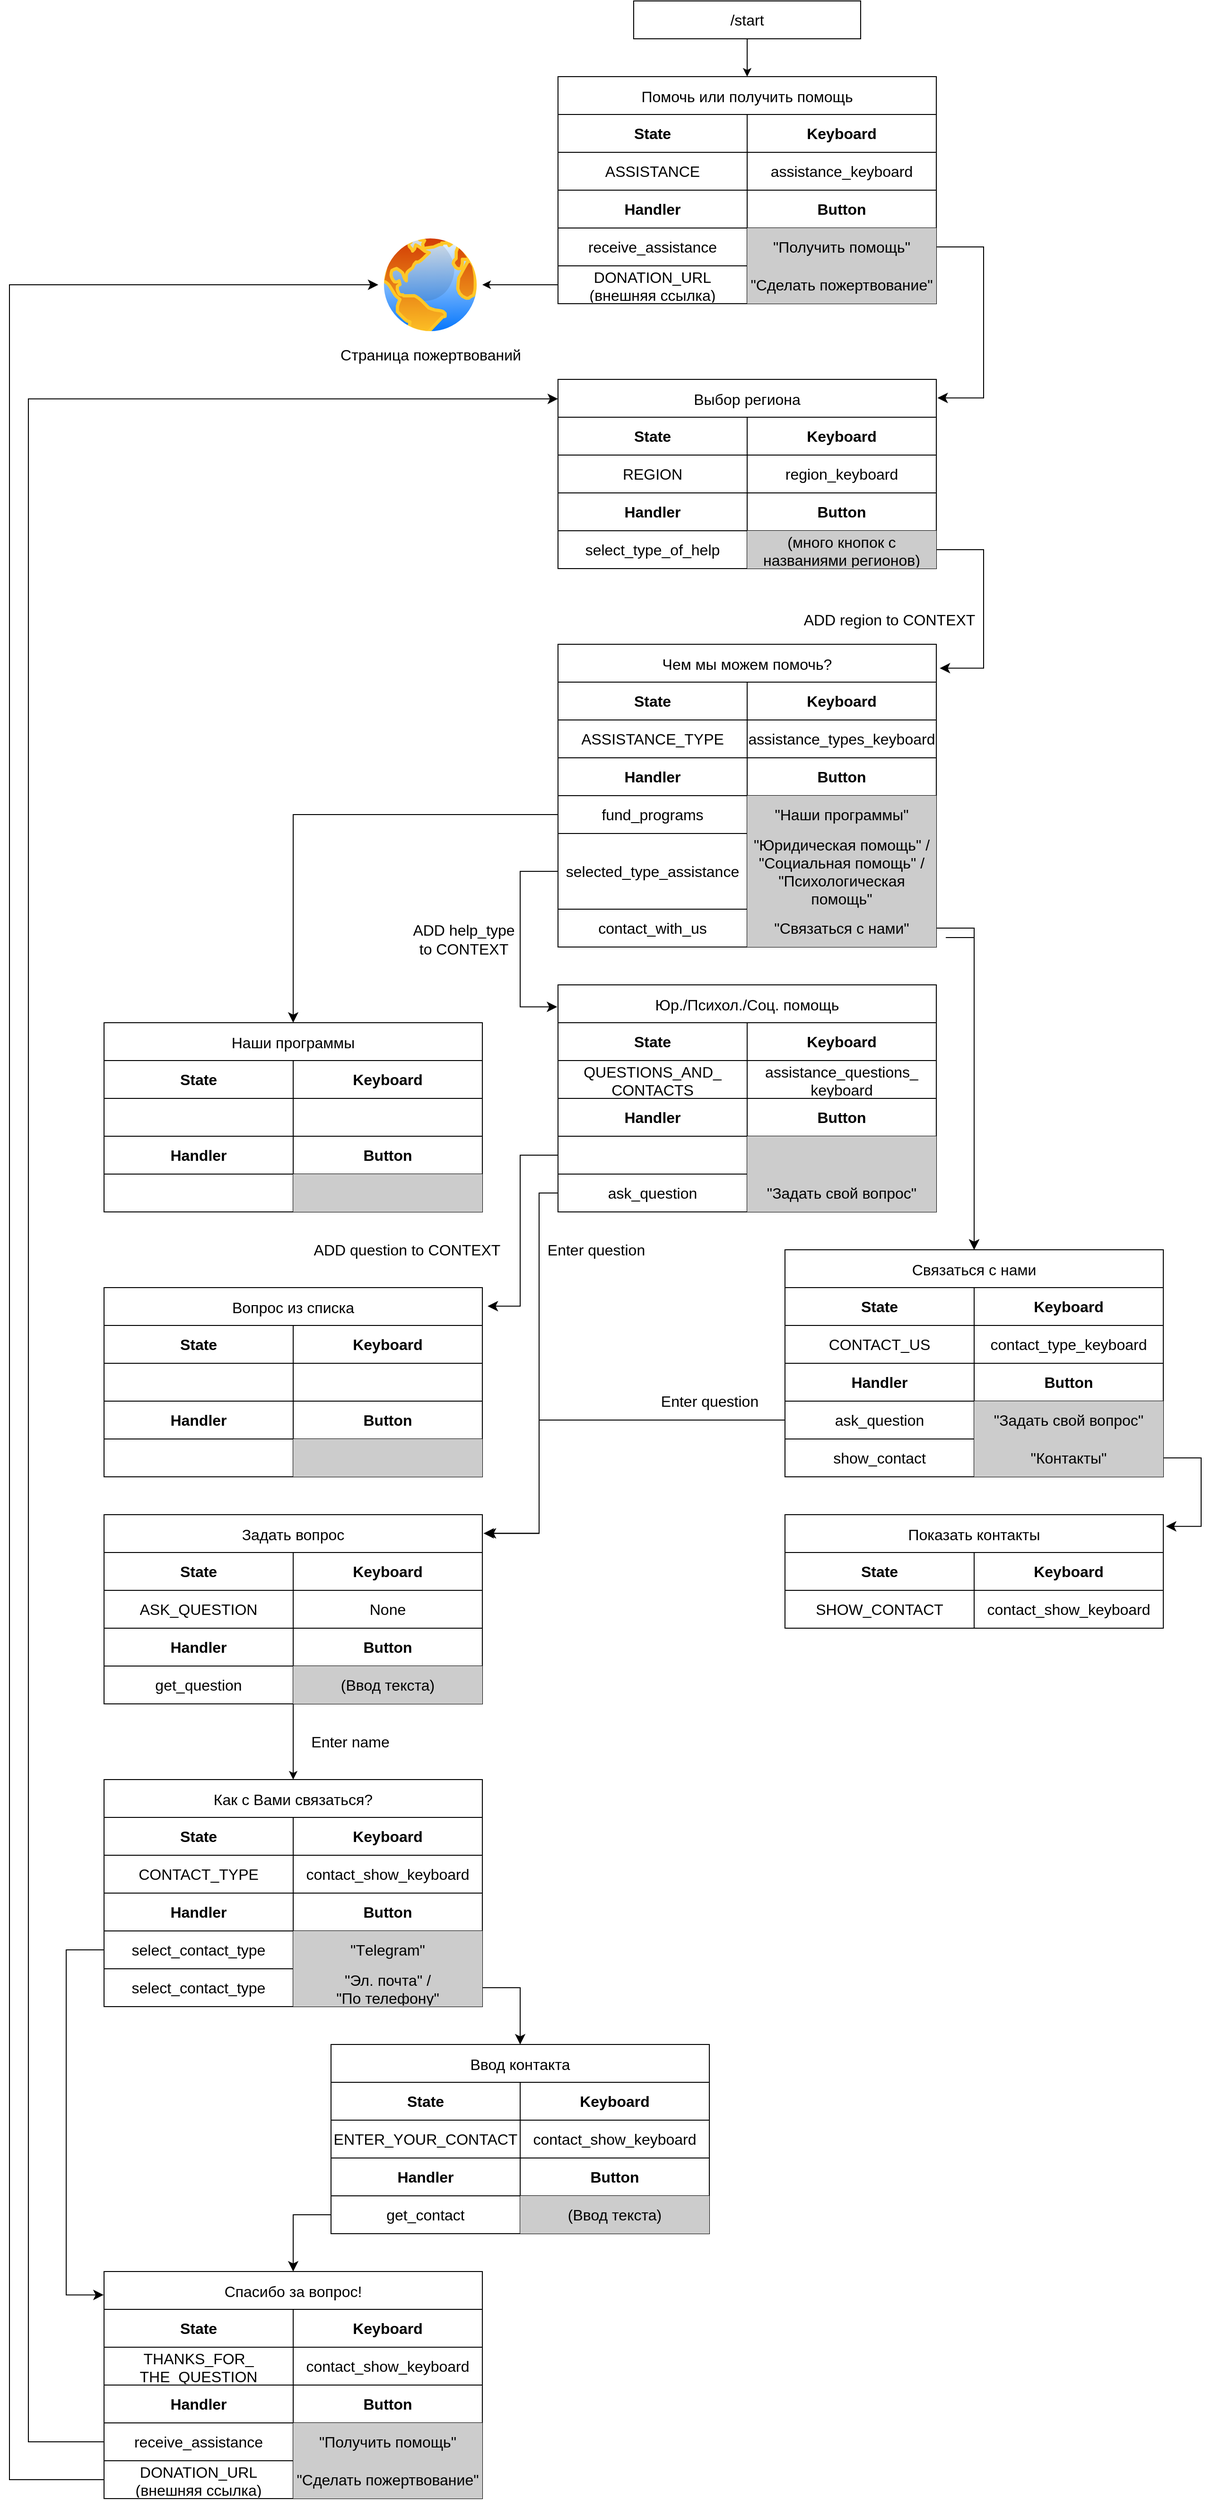<mxfile version="21.5.1" type="device">
  <diagram name="Page-1" id="81RY038E8Eg5VGqNhPM9">
    <mxGraphModel dx="2616" dy="3551" grid="1" gridSize="10" guides="1" tooltips="1" connect="1" arrows="1" fold="1" page="1" pageScale="1" pageWidth="827" pageHeight="1169" background="#ffffff" math="0" shadow="0">
      <root>
        <mxCell id="0" />
        <mxCell id="1" parent="0" />
        <mxCell id="vpYU3oq4uA13mR1AXq9y-48" value="Помочь или получить помощь" style="shape=table;startSize=40;container=1;collapsible=0;childLayout=tableLayout;fontSize=16;labelBackgroundColor=none;fontFamily=Helvetica;fillColor=none;strokeColor=#000000;fontColor=#000000;swimlaneFillColor=none;" parent="1" vertex="1">
          <mxGeometry x="360" y="-2240" width="400" height="240" as="geometry" />
        </mxCell>
        <mxCell id="vpYU3oq4uA13mR1AXq9y-49" value="" style="shape=tableRow;horizontal=0;startSize=0;swimlaneHead=0;swimlaneBody=0;strokeColor=inherit;top=0;left=0;bottom=0;right=0;collapsible=0;dropTarget=0;fillColor=none;points=[[0,0.5],[1,0.5]];portConstraint=eastwest;fontSize=16;fontColor=#000000;labelBackgroundColor=none;fontFamily=Helvetica;" parent="vpYU3oq4uA13mR1AXq9y-48" vertex="1">
          <mxGeometry y="40" width="400" height="40" as="geometry" />
        </mxCell>
        <mxCell id="vpYU3oq4uA13mR1AXq9y-50" value="&lt;div style=&quot;font-size: 16px;&quot;&gt;&lt;b style=&quot;font-size: 16px;&quot;&gt;State&lt;/b&gt;&lt;br style=&quot;font-size: 16px;&quot;&gt;&lt;/div&gt;" style="shape=partialRectangle;html=1;whiteSpace=wrap;connectable=0;strokeColor=inherit;overflow=hidden;fillColor=none;top=0;left=0;bottom=0;right=0;pointerEvents=1;fontSize=16;fontColor=#000000;labelBackgroundColor=none;fontFamily=Helvetica;" parent="vpYU3oq4uA13mR1AXq9y-49" vertex="1">
          <mxGeometry width="200" height="40" as="geometry">
            <mxRectangle width="200" height="40" as="alternateBounds" />
          </mxGeometry>
        </mxCell>
        <mxCell id="xE3HftUz3DYFyPgvWghY-1" value="&lt;b style=&quot;font-size: 16px;&quot;&gt;Keyboard&lt;/b&gt;" style="shape=partialRectangle;html=1;whiteSpace=wrap;connectable=0;strokeColor=inherit;overflow=hidden;fillColor=none;top=0;left=0;bottom=0;right=0;pointerEvents=1;fontSize=16;fontColor=#000000;labelBackgroundColor=none;fontFamily=Helvetica;" parent="vpYU3oq4uA13mR1AXq9y-49" vertex="1">
          <mxGeometry x="200" width="200" height="40" as="geometry">
            <mxRectangle width="200" height="40" as="alternateBounds" />
          </mxGeometry>
        </mxCell>
        <mxCell id="vpYU3oq4uA13mR1AXq9y-102" style="shape=tableRow;horizontal=0;startSize=0;swimlaneHead=0;swimlaneBody=0;strokeColor=inherit;top=0;left=0;bottom=0;right=0;collapsible=0;dropTarget=0;fillColor=none;points=[[0,0.5],[1,0.5]];portConstraint=eastwest;fontSize=16;fontColor=#000000;labelBackgroundColor=none;fontFamily=Helvetica;" parent="vpYU3oq4uA13mR1AXq9y-48" vertex="1">
          <mxGeometry y="80" width="400" height="40" as="geometry" />
        </mxCell>
        <mxCell id="vpYU3oq4uA13mR1AXq9y-103" value="ASSISTANCE" style="shape=partialRectangle;html=1;whiteSpace=wrap;connectable=0;strokeColor=inherit;overflow=hidden;fillColor=none;top=0;left=0;bottom=0;right=0;pointerEvents=1;fontSize=16;fontColor=#000000;labelBackgroundColor=none;fontFamily=Helvetica;" parent="vpYU3oq4uA13mR1AXq9y-102" vertex="1">
          <mxGeometry width="200" height="40" as="geometry">
            <mxRectangle width="200" height="40" as="alternateBounds" />
          </mxGeometry>
        </mxCell>
        <mxCell id="xE3HftUz3DYFyPgvWghY-2" value="assistance_keyboard" style="shape=partialRectangle;html=1;whiteSpace=wrap;connectable=0;strokeColor=inherit;overflow=hidden;fillColor=none;top=0;left=0;bottom=0;right=0;pointerEvents=1;fontSize=16;fontColor=#000000;labelBackgroundColor=none;fontFamily=Helvetica;" parent="vpYU3oq4uA13mR1AXq9y-102" vertex="1">
          <mxGeometry x="200" width="200" height="40" as="geometry">
            <mxRectangle width="200" height="40" as="alternateBounds" />
          </mxGeometry>
        </mxCell>
        <mxCell id="vpYU3oq4uA13mR1AXq9y-53" style="shape=tableRow;horizontal=0;startSize=0;swimlaneHead=0;swimlaneBody=0;strokeColor=inherit;top=0;left=0;bottom=0;right=0;collapsible=0;dropTarget=0;fillColor=none;points=[[0,0.5],[1,0.5]];portConstraint=eastwest;fontSize=16;fontColor=#000000;labelBackgroundColor=none;fontFamily=Helvetica;" parent="vpYU3oq4uA13mR1AXq9y-48" vertex="1">
          <mxGeometry y="120" width="400" height="40" as="geometry" />
        </mxCell>
        <mxCell id="vpYU3oq4uA13mR1AXq9y-54" value="&lt;b style=&quot;font-size: 16px;&quot;&gt;&lt;font style=&quot;font-size: 16px;&quot;&gt;Handler&lt;/font&gt;&lt;/b&gt;" style="shape=partialRectangle;html=1;whiteSpace=wrap;connectable=0;strokeColor=inherit;overflow=hidden;fillColor=none;top=0;left=0;bottom=0;right=0;pointerEvents=1;fontSize=16;fontColor=#000000;labelBackgroundColor=none;fontFamily=Helvetica;" parent="vpYU3oq4uA13mR1AXq9y-53" vertex="1">
          <mxGeometry width="200" height="40" as="geometry">
            <mxRectangle width="200" height="40" as="alternateBounds" />
          </mxGeometry>
        </mxCell>
        <mxCell id="xE3HftUz3DYFyPgvWghY-3" value="&lt;b style=&quot;font-size: 16px;&quot;&gt;Button&lt;/b&gt;" style="shape=partialRectangle;html=1;whiteSpace=wrap;connectable=0;strokeColor=inherit;overflow=hidden;fillColor=none;top=0;left=0;bottom=0;right=0;pointerEvents=1;fontSize=16;fontColor=#000000;labelBackgroundColor=none;fontFamily=Helvetica;" parent="vpYU3oq4uA13mR1AXq9y-53" vertex="1">
          <mxGeometry x="200" width="200" height="40" as="geometry">
            <mxRectangle width="200" height="40" as="alternateBounds" />
          </mxGeometry>
        </mxCell>
        <mxCell id="vpYU3oq4uA13mR1AXq9y-55" style="shape=tableRow;horizontal=0;startSize=0;swimlaneHead=0;swimlaneBody=0;strokeColor=inherit;top=0;left=0;bottom=0;right=0;collapsible=0;dropTarget=0;fillColor=none;points=[[0,0.5],[1,0.5]];portConstraint=eastwest;fontSize=16;fontColor=#000000;labelBackgroundColor=none;fontFamily=Helvetica;" parent="vpYU3oq4uA13mR1AXq9y-48" vertex="1">
          <mxGeometry y="160" width="400" height="40" as="geometry" />
        </mxCell>
        <mxCell id="vpYU3oq4uA13mR1AXq9y-56" value="&lt;div style=&quot;font-size: 16px;&quot;&gt;&lt;font style=&quot;font-size: 16px;&quot;&gt;receive_assistance&lt;/font&gt;&lt;/div&gt;" style="shape=partialRectangle;html=1;whiteSpace=wrap;connectable=0;strokeColor=inherit;overflow=hidden;fillColor=none;top=0;left=0;bottom=0;right=0;pointerEvents=1;fontSize=16;flipH=0;fontColor=#000000;labelBackgroundColor=none;fontFamily=Helvetica;" parent="vpYU3oq4uA13mR1AXq9y-55" vertex="1">
          <mxGeometry width="200" height="40" as="geometry">
            <mxRectangle width="200" height="40" as="alternateBounds" />
          </mxGeometry>
        </mxCell>
        <mxCell id="xE3HftUz3DYFyPgvWghY-4" value="&lt;div style=&quot;font-size: 16px;&quot;&gt;&quot;Получить помощь&quot;&lt;/div&gt;" style="shape=partialRectangle;html=1;whiteSpace=wrap;connectable=0;overflow=hidden;top=0;left=0;bottom=0;right=0;pointerEvents=1;fontSize=16;flipH=0;labelBackgroundColor=none;fontFamily=Helvetica;labelBorderColor=none;fillColor=#CCCCCC;fontColor=#000000;strokeColor=#000000;fillStyle=auto;" parent="vpYU3oq4uA13mR1AXq9y-55" vertex="1">
          <mxGeometry x="200" width="200" height="40" as="geometry">
            <mxRectangle width="200" height="40" as="alternateBounds" />
          </mxGeometry>
        </mxCell>
        <mxCell id="vpYU3oq4uA13mR1AXq9y-105" style="shape=tableRow;horizontal=0;startSize=0;swimlaneHead=0;swimlaneBody=0;strokeColor=inherit;top=0;left=0;bottom=0;right=0;collapsible=0;dropTarget=0;fillColor=none;points=[[0,0.5],[1,0.5]];portConstraint=eastwest;fontSize=16;fontColor=#000000;labelBackgroundColor=none;fontFamily=Helvetica;" parent="vpYU3oq4uA13mR1AXq9y-48" vertex="1">
          <mxGeometry y="200" width="400" height="40" as="geometry" />
        </mxCell>
        <mxCell id="vpYU3oq4uA13mR1AXq9y-106" value="DONATION_URL (внешняя ссылка)" style="shape=partialRectangle;html=1;whiteSpace=wrap;connectable=0;strokeColor=inherit;overflow=hidden;fillColor=none;top=0;left=0;bottom=0;right=0;pointerEvents=1;fontSize=16;flipH=0;fontColor=#000000;labelBackgroundColor=none;fontFamily=Helvetica;" parent="vpYU3oq4uA13mR1AXq9y-105" vertex="1">
          <mxGeometry width="200" height="40" as="geometry">
            <mxRectangle width="200" height="40" as="alternateBounds" />
          </mxGeometry>
        </mxCell>
        <mxCell id="xE3HftUz3DYFyPgvWghY-5" value="&lt;div style=&quot;font-size: 16px;&quot;&gt;&quot;Сделать пожертвование&quot;&lt;/div&gt;" style="shape=partialRectangle;html=1;whiteSpace=wrap;connectable=0;overflow=hidden;fillColor=#CCCCCC;top=0;left=0;bottom=0;right=0;pointerEvents=1;fontSize=16;flipH=0;labelBackgroundColor=none;fontFamily=Helvetica;horizontal=1;strokeColor=#000000;fontColor=#000000;gradientColor=none;" parent="vpYU3oq4uA13mR1AXq9y-105" vertex="1">
          <mxGeometry x="200" width="200" height="40" as="geometry">
            <mxRectangle width="200" height="40" as="alternateBounds" />
          </mxGeometry>
        </mxCell>
        <mxCell id="vpYU3oq4uA13mR1AXq9y-115" value="&lt;font style=&quot;font-size: 16px;&quot;&gt;Страница пожертвований&lt;/font&gt;" style="image;aspect=fixed;perimeter=ellipsePerimeter;html=1;align=center;shadow=0;dashed=0;spacingTop=3;image=img/lib/active_directory/internet_globe.svg;fontSize=16;fontColor=#000000;labelBackgroundColor=none;fontFamily=Helvetica;" parent="1" vertex="1">
          <mxGeometry x="170" y="-2075" width="110" height="110" as="geometry" />
        </mxCell>
        <mxCell id="vpYU3oq4uA13mR1AXq9y-116" value="" style="endArrow=classic;html=1;rounded=0;exitX=0;exitY=0.5;exitDx=0;exitDy=0;fontSize=16;labelBackgroundColor=none;fontColor=#000000;fontFamily=Helvetica;strokeColor=#000000;" parent="1" source="vpYU3oq4uA13mR1AXq9y-105" target="vpYU3oq4uA13mR1AXq9y-115" edge="1">
          <mxGeometry width="50" height="50" relative="1" as="geometry">
            <mxPoint x="590" y="-532" as="sourcePoint" />
            <mxPoint x="670" y="-652" as="targetPoint" />
          </mxGeometry>
        </mxCell>
        <mxCell id="vpYU3oq4uA13mR1AXq9y-189" value="&lt;font style=&quot;font-size: 16px;&quot;&gt;/start&lt;/font&gt;" style="rounded=0;whiteSpace=wrap;html=1;labelBackgroundColor=none;fillColor=none;fontColor=#000000;strokeColor=#000000;fontFamily=Helvetica;fontSize=16;" parent="1" vertex="1">
          <mxGeometry x="440" y="-2320" width="240" height="40" as="geometry" />
        </mxCell>
        <mxCell id="vpYU3oq4uA13mR1AXq9y-190" value="" style="endArrow=classic;html=1;rounded=0;exitX=0.5;exitY=1;exitDx=0;exitDy=0;entryX=0.5;entryY=0;entryDx=0;entryDy=0;fontSize=16;labelBackgroundColor=none;fontColor=#000000;fontFamily=Helvetica;strokeColor=#000000;" parent="1" source="vpYU3oq4uA13mR1AXq9y-189" target="vpYU3oq4uA13mR1AXq9y-48" edge="1">
          <mxGeometry width="50" height="50" relative="1" as="geometry">
            <mxPoint x="590" y="-532" as="sourcePoint" />
            <mxPoint x="790" y="-652" as="targetPoint" />
          </mxGeometry>
        </mxCell>
        <mxCell id="vpYU3oq4uA13mR1AXq9y-250" value="" style="endArrow=classic;html=1;rounded=0;entryX=0.5;entryY=0;entryDx=0;entryDy=0;fontSize=16;fontColor=#000000;labelBackgroundColor=none;fontFamily=Helvetica;strokeColor=#000000;" parent="1" source="xE3HftUz3DYFyPgvWghY-152" target="xE3HftUz3DYFyPgvWghY-158" edge="1">
          <mxGeometry width="50" height="50" relative="1" as="geometry">
            <mxPoint x="330" y="568" as="sourcePoint" />
            <mxPoint x="160" y="598" as="targetPoint" />
          </mxGeometry>
        </mxCell>
        <mxCell id="vpYU3oq4uA13mR1AXq9y-251" value="&lt;font style=&quot;font-size: 16px;&quot;&gt;Enter name&lt;/font&gt;" style="edgeLabel;html=1;align=center;verticalAlign=middle;resizable=0;points=[];labelBackgroundColor=none;fontColor=#000000;fontSize=16;fontFamily=Helvetica;" parent="vpYU3oq4uA13mR1AXq9y-250" vertex="1" connectable="0">
          <mxGeometry x="-0.319" y="2" relative="1" as="geometry">
            <mxPoint x="58" y="13" as="offset" />
          </mxGeometry>
        </mxCell>
        <mxCell id="vpYU3oq4uA13mR1AXq9y-254" value="" style="edgeStyle=elbowEdgeStyle;elbow=horizontal;endArrow=classic;html=1;curved=0;rounded=0;endSize=8;startSize=8;labelBackgroundColor=none;strokeColor=#000000;fontFamily=Helvetica;fontSize=16;fontColor=#000000;entryX=0;entryY=0.103;entryDx=0;entryDy=0;entryPerimeter=0;exitX=0;exitY=0.5;exitDx=0;exitDy=0;" parent="1" source="xE3HftUz3DYFyPgvWghY-184" target="xE3HftUz3DYFyPgvWghY-15" edge="1">
          <mxGeometry width="50" height="50" relative="1" as="geometry">
            <mxPoint x="40" y="1220" as="sourcePoint" />
            <mxPoint x="560" y="-741" as="targetPoint" />
            <Array as="points">
              <mxPoint x="-200" y="-330" />
            </Array>
          </mxGeometry>
        </mxCell>
        <mxCell id="vpYU3oq4uA13mR1AXq9y-257" value="" style="edgeStyle=elbowEdgeStyle;elbow=horizontal;endArrow=classic;html=1;curved=0;rounded=0;endSize=8;startSize=8;labelBackgroundColor=none;strokeColor=#000000;exitX=0;exitY=0.5;exitDx=0;exitDy=0;entryX=0;entryY=0.5;entryDx=0;entryDy=0;fontFamily=Helvetica;fontSize=16;fontColor=#000000;" parent="1" source="xE3HftUz3DYFyPgvWghY-187" target="vpYU3oq4uA13mR1AXq9y-115" edge="1">
          <mxGeometry width="50" height="50" relative="1" as="geometry">
            <mxPoint x="170" y="1499" as="sourcePoint" />
            <mxPoint x="110" y="-896" as="targetPoint" />
            <Array as="points">
              <mxPoint x="-220" y="-410" />
              <mxPoint x="-20" y="280" />
            </Array>
          </mxGeometry>
        </mxCell>
        <mxCell id="xE3HftUz3DYFyPgvWghY-15" value="Выбор региона" style="shape=table;startSize=40;container=1;collapsible=0;childLayout=tableLayout;fontSize=16;labelBackgroundColor=none;fontFamily=Helvetica;fillColor=none;strokeColor=#000000;fontColor=#000000;swimlaneFillColor=none;" parent="1" vertex="1">
          <mxGeometry x="360" y="-1920" width="400" height="200" as="geometry" />
        </mxCell>
        <mxCell id="xE3HftUz3DYFyPgvWghY-16" value="" style="shape=tableRow;horizontal=0;startSize=0;swimlaneHead=0;swimlaneBody=0;strokeColor=inherit;top=0;left=0;bottom=0;right=0;collapsible=0;dropTarget=0;fillColor=none;points=[[0,0.5],[1,0.5]];portConstraint=eastwest;fontSize=16;fontColor=#000000;labelBackgroundColor=none;fontFamily=Helvetica;" parent="xE3HftUz3DYFyPgvWghY-15" vertex="1">
          <mxGeometry y="40" width="400" height="40" as="geometry" />
        </mxCell>
        <mxCell id="xE3HftUz3DYFyPgvWghY-17" value="&lt;div style=&quot;font-size: 16px;&quot;&gt;&lt;b style=&quot;font-size: 16px;&quot;&gt;State&lt;/b&gt;&lt;br style=&quot;font-size: 16px;&quot;&gt;&lt;/div&gt;" style="shape=partialRectangle;html=1;whiteSpace=wrap;connectable=0;strokeColor=inherit;overflow=hidden;fillColor=none;top=0;left=0;bottom=0;right=0;pointerEvents=1;fontSize=16;fontColor=#000000;labelBackgroundColor=none;fontFamily=Helvetica;" parent="xE3HftUz3DYFyPgvWghY-16" vertex="1">
          <mxGeometry width="200" height="40" as="geometry">
            <mxRectangle width="200" height="40" as="alternateBounds" />
          </mxGeometry>
        </mxCell>
        <mxCell id="xE3HftUz3DYFyPgvWghY-18" value="&lt;b style=&quot;font-size: 16px;&quot;&gt;Keyboard&lt;/b&gt;" style="shape=partialRectangle;html=1;whiteSpace=wrap;connectable=0;strokeColor=inherit;overflow=hidden;fillColor=none;top=0;left=0;bottom=0;right=0;pointerEvents=1;fontSize=16;fontColor=#000000;labelBackgroundColor=none;fontFamily=Helvetica;" parent="xE3HftUz3DYFyPgvWghY-16" vertex="1">
          <mxGeometry x="200" width="200" height="40" as="geometry">
            <mxRectangle width="200" height="40" as="alternateBounds" />
          </mxGeometry>
        </mxCell>
        <mxCell id="xE3HftUz3DYFyPgvWghY-19" style="shape=tableRow;horizontal=0;startSize=0;swimlaneHead=0;swimlaneBody=0;strokeColor=inherit;top=0;left=0;bottom=0;right=0;collapsible=0;dropTarget=0;fillColor=none;points=[[0,0.5],[1,0.5]];portConstraint=eastwest;fontSize=16;fontColor=#000000;labelBackgroundColor=none;fontFamily=Helvetica;" parent="xE3HftUz3DYFyPgvWghY-15" vertex="1">
          <mxGeometry y="80" width="400" height="40" as="geometry" />
        </mxCell>
        <mxCell id="xE3HftUz3DYFyPgvWghY-20" value="REGION" style="shape=partialRectangle;html=1;whiteSpace=wrap;connectable=0;strokeColor=inherit;overflow=hidden;fillColor=none;top=0;left=0;bottom=0;right=0;pointerEvents=1;fontSize=16;fontColor=#000000;labelBackgroundColor=none;fontFamily=Helvetica;" parent="xE3HftUz3DYFyPgvWghY-19" vertex="1">
          <mxGeometry width="200" height="40" as="geometry">
            <mxRectangle width="200" height="40" as="alternateBounds" />
          </mxGeometry>
        </mxCell>
        <mxCell id="xE3HftUz3DYFyPgvWghY-21" value="region_keyboard" style="shape=partialRectangle;html=1;whiteSpace=wrap;connectable=0;strokeColor=inherit;overflow=hidden;fillColor=none;top=0;left=0;bottom=0;right=0;pointerEvents=1;fontSize=16;fontColor=#000000;labelBackgroundColor=none;fontFamily=Helvetica;" parent="xE3HftUz3DYFyPgvWghY-19" vertex="1">
          <mxGeometry x="200" width="200" height="40" as="geometry">
            <mxRectangle width="200" height="40" as="alternateBounds" />
          </mxGeometry>
        </mxCell>
        <mxCell id="xE3HftUz3DYFyPgvWghY-22" style="shape=tableRow;horizontal=0;startSize=0;swimlaneHead=0;swimlaneBody=0;strokeColor=inherit;top=0;left=0;bottom=0;right=0;collapsible=0;dropTarget=0;fillColor=none;points=[[0,0.5],[1,0.5]];portConstraint=eastwest;fontSize=16;fontColor=#000000;labelBackgroundColor=none;fontFamily=Helvetica;" parent="xE3HftUz3DYFyPgvWghY-15" vertex="1">
          <mxGeometry y="120" width="400" height="40" as="geometry" />
        </mxCell>
        <mxCell id="xE3HftUz3DYFyPgvWghY-23" value="&lt;b style=&quot;font-size: 16px;&quot;&gt;&lt;font style=&quot;font-size: 16px;&quot;&gt;Handler&lt;/font&gt;&lt;/b&gt;" style="shape=partialRectangle;html=1;whiteSpace=wrap;connectable=0;strokeColor=inherit;overflow=hidden;fillColor=none;top=0;left=0;bottom=0;right=0;pointerEvents=1;fontSize=16;fontColor=#000000;labelBackgroundColor=none;fontFamily=Helvetica;" parent="xE3HftUz3DYFyPgvWghY-22" vertex="1">
          <mxGeometry width="200" height="40" as="geometry">
            <mxRectangle width="200" height="40" as="alternateBounds" />
          </mxGeometry>
        </mxCell>
        <mxCell id="xE3HftUz3DYFyPgvWghY-24" value="&lt;b style=&quot;font-size: 16px;&quot;&gt;Button&lt;/b&gt;" style="shape=partialRectangle;html=1;whiteSpace=wrap;connectable=0;strokeColor=inherit;overflow=hidden;fillColor=none;top=0;left=0;bottom=0;right=0;pointerEvents=1;fontSize=16;fontColor=#000000;labelBackgroundColor=none;fontFamily=Helvetica;" parent="xE3HftUz3DYFyPgvWghY-22" vertex="1">
          <mxGeometry x="200" width="200" height="40" as="geometry">
            <mxRectangle width="200" height="40" as="alternateBounds" />
          </mxGeometry>
        </mxCell>
        <mxCell id="xE3HftUz3DYFyPgvWghY-25" style="shape=tableRow;horizontal=0;startSize=0;swimlaneHead=0;swimlaneBody=0;strokeColor=inherit;top=0;left=0;bottom=0;right=0;collapsible=0;dropTarget=0;fillColor=none;points=[[0,0.5],[1,0.5]];portConstraint=eastwest;fontSize=16;fontColor=#000000;labelBackgroundColor=none;fontFamily=Helvetica;" parent="xE3HftUz3DYFyPgvWghY-15" vertex="1">
          <mxGeometry y="160" width="400" height="40" as="geometry" />
        </mxCell>
        <mxCell id="xE3HftUz3DYFyPgvWghY-26" value="&lt;div style=&quot;font-size: 16px;&quot;&gt;select_type_of_help&lt;br style=&quot;font-size: 16px;&quot;&gt;&lt;/div&gt;" style="shape=partialRectangle;html=1;whiteSpace=wrap;connectable=0;strokeColor=inherit;overflow=hidden;fillColor=none;top=0;left=0;bottom=0;right=0;pointerEvents=1;fontSize=16;flipH=0;fontColor=#000000;labelBackgroundColor=none;fontFamily=Helvetica;" parent="xE3HftUz3DYFyPgvWghY-25" vertex="1">
          <mxGeometry width="200" height="40" as="geometry">
            <mxRectangle width="200" height="40" as="alternateBounds" />
          </mxGeometry>
        </mxCell>
        <mxCell id="xE3HftUz3DYFyPgvWghY-27" value="&lt;div style=&quot;font-size: 16px;&quot;&gt;(много кнопок с названиями регионов)&lt;/div&gt;" style="shape=partialRectangle;html=1;whiteSpace=wrap;connectable=0;overflow=hidden;top=0;left=0;bottom=0;right=0;pointerEvents=1;fontSize=16;flipH=0;labelBackgroundColor=none;fontFamily=Helvetica;labelBorderColor=none;fillColor=#CCCCCC;fontColor=#000000;strokeColor=#000000;fillStyle=auto;" parent="xE3HftUz3DYFyPgvWghY-25" vertex="1">
          <mxGeometry x="200" width="200" height="40" as="geometry">
            <mxRectangle width="200" height="40" as="alternateBounds" />
          </mxGeometry>
        </mxCell>
        <mxCell id="xE3HftUz3DYFyPgvWghY-31" value="" style="edgeStyle=elbowEdgeStyle;elbow=vertical;endArrow=classic;html=1;curved=0;rounded=0;endSize=8;startSize=8;exitX=1;exitY=0.5;exitDx=0;exitDy=0;entryX=1.003;entryY=0.098;entryDx=0;entryDy=0;entryPerimeter=0;strokeColor=#000000;fontSize=16;fontFamily=Helvetica;fontColor=#000000;labelBackgroundColor=none;" parent="1" source="vpYU3oq4uA13mR1AXq9y-55" target="xE3HftUz3DYFyPgvWghY-15" edge="1">
          <mxGeometry width="50" height="50" relative="1" as="geometry">
            <mxPoint x="390" y="-700" as="sourcePoint" />
            <mxPoint x="440" y="-750" as="targetPoint" />
            <Array as="points">
              <mxPoint x="810" y="-2020" />
            </Array>
          </mxGeometry>
        </mxCell>
        <mxCell id="xE3HftUz3DYFyPgvWghY-32" value="Чем мы можем помочь?" style="shape=table;startSize=40;container=1;collapsible=0;childLayout=tableLayout;fontSize=16;labelBackgroundColor=none;fontFamily=Helvetica;fillColor=none;strokeColor=#000000;fontColor=#000000;swimlaneFillColor=none;" parent="1" vertex="1">
          <mxGeometry x="360" y="-1640" width="400" height="320" as="geometry" />
        </mxCell>
        <mxCell id="xE3HftUz3DYFyPgvWghY-33" value="" style="shape=tableRow;horizontal=0;startSize=0;swimlaneHead=0;swimlaneBody=0;strokeColor=inherit;top=0;left=0;bottom=0;right=0;collapsible=0;dropTarget=0;fillColor=none;points=[[0,0.5],[1,0.5]];portConstraint=eastwest;fontSize=16;fontColor=#000000;labelBackgroundColor=none;fontFamily=Helvetica;" parent="xE3HftUz3DYFyPgvWghY-32" vertex="1">
          <mxGeometry y="40" width="400" height="40" as="geometry" />
        </mxCell>
        <mxCell id="xE3HftUz3DYFyPgvWghY-34" value="&lt;div style=&quot;font-size: 16px;&quot;&gt;&lt;b style=&quot;font-size: 16px;&quot;&gt;State&lt;/b&gt;&lt;br style=&quot;font-size: 16px;&quot;&gt;&lt;/div&gt;" style="shape=partialRectangle;html=1;whiteSpace=wrap;connectable=0;strokeColor=inherit;overflow=hidden;fillColor=none;top=0;left=0;bottom=0;right=0;pointerEvents=1;fontSize=16;fontColor=#000000;labelBackgroundColor=none;fontFamily=Helvetica;" parent="xE3HftUz3DYFyPgvWghY-33" vertex="1">
          <mxGeometry width="200" height="40" as="geometry">
            <mxRectangle width="200" height="40" as="alternateBounds" />
          </mxGeometry>
        </mxCell>
        <mxCell id="xE3HftUz3DYFyPgvWghY-35" value="&lt;b style=&quot;font-size: 16px;&quot;&gt;Keyboard&lt;/b&gt;" style="shape=partialRectangle;html=1;whiteSpace=wrap;connectable=0;strokeColor=inherit;overflow=hidden;fillColor=none;top=0;left=0;bottom=0;right=0;pointerEvents=1;fontSize=16;fontColor=#000000;labelBackgroundColor=none;fontFamily=Helvetica;" parent="xE3HftUz3DYFyPgvWghY-33" vertex="1">
          <mxGeometry x="200" width="200" height="40" as="geometry">
            <mxRectangle width="200" height="40" as="alternateBounds" />
          </mxGeometry>
        </mxCell>
        <mxCell id="xE3HftUz3DYFyPgvWghY-36" style="shape=tableRow;horizontal=0;startSize=0;swimlaneHead=0;swimlaneBody=0;strokeColor=inherit;top=0;left=0;bottom=0;right=0;collapsible=0;dropTarget=0;fillColor=none;points=[[0,0.5],[1,0.5]];portConstraint=eastwest;fontSize=16;fontColor=#000000;labelBackgroundColor=none;fontFamily=Helvetica;" parent="xE3HftUz3DYFyPgvWghY-32" vertex="1">
          <mxGeometry y="80" width="400" height="40" as="geometry" />
        </mxCell>
        <mxCell id="xE3HftUz3DYFyPgvWghY-37" value="ASSISTANCE_TYPE" style="shape=partialRectangle;html=1;whiteSpace=wrap;connectable=0;strokeColor=inherit;overflow=hidden;fillColor=none;top=0;left=0;bottom=0;right=0;pointerEvents=1;fontSize=16;fontColor=#000000;labelBackgroundColor=none;fontFamily=Helvetica;" parent="xE3HftUz3DYFyPgvWghY-36" vertex="1">
          <mxGeometry width="200" height="40" as="geometry">
            <mxRectangle width="200" height="40" as="alternateBounds" />
          </mxGeometry>
        </mxCell>
        <mxCell id="xE3HftUz3DYFyPgvWghY-38" value="assistance_types_keyboard" style="shape=partialRectangle;html=1;whiteSpace=wrap;connectable=0;strokeColor=inherit;overflow=hidden;fillColor=none;top=0;left=0;bottom=0;right=0;pointerEvents=1;fontSize=16;fontColor=#000000;labelBackgroundColor=none;fontFamily=Helvetica;" parent="xE3HftUz3DYFyPgvWghY-36" vertex="1">
          <mxGeometry x="200" width="200" height="40" as="geometry">
            <mxRectangle width="200" height="40" as="alternateBounds" />
          </mxGeometry>
        </mxCell>
        <mxCell id="xE3HftUz3DYFyPgvWghY-39" style="shape=tableRow;horizontal=0;startSize=0;swimlaneHead=0;swimlaneBody=0;strokeColor=inherit;top=0;left=0;bottom=0;right=0;collapsible=0;dropTarget=0;fillColor=none;points=[[0,0.5],[1,0.5]];portConstraint=eastwest;fontSize=16;fontColor=#000000;labelBackgroundColor=none;fontFamily=Helvetica;" parent="xE3HftUz3DYFyPgvWghY-32" vertex="1">
          <mxGeometry y="120" width="400" height="40" as="geometry" />
        </mxCell>
        <mxCell id="xE3HftUz3DYFyPgvWghY-40" value="&lt;b style=&quot;font-size: 16px;&quot;&gt;&lt;font style=&quot;font-size: 16px;&quot;&gt;Handler&lt;/font&gt;&lt;/b&gt;" style="shape=partialRectangle;html=1;whiteSpace=wrap;connectable=0;strokeColor=inherit;overflow=hidden;fillColor=none;top=0;left=0;bottom=0;right=0;pointerEvents=1;fontSize=16;fontColor=#000000;labelBackgroundColor=none;fontFamily=Helvetica;" parent="xE3HftUz3DYFyPgvWghY-39" vertex="1">
          <mxGeometry width="200" height="40" as="geometry">
            <mxRectangle width="200" height="40" as="alternateBounds" />
          </mxGeometry>
        </mxCell>
        <mxCell id="xE3HftUz3DYFyPgvWghY-41" value="&lt;b style=&quot;font-size: 16px;&quot;&gt;Button&lt;/b&gt;" style="shape=partialRectangle;html=1;whiteSpace=wrap;connectable=0;strokeColor=inherit;overflow=hidden;fillColor=none;top=0;left=0;bottom=0;right=0;pointerEvents=1;fontSize=16;fontColor=#000000;labelBackgroundColor=none;fontFamily=Helvetica;" parent="xE3HftUz3DYFyPgvWghY-39" vertex="1">
          <mxGeometry x="200" width="200" height="40" as="geometry">
            <mxRectangle width="200" height="40" as="alternateBounds" />
          </mxGeometry>
        </mxCell>
        <mxCell id="xE3HftUz3DYFyPgvWghY-42" style="shape=tableRow;horizontal=0;startSize=0;swimlaneHead=0;swimlaneBody=0;strokeColor=inherit;top=0;left=0;bottom=0;right=0;collapsible=0;dropTarget=0;fillColor=none;points=[[0,0.5],[1,0.5]];portConstraint=eastwest;fontSize=16;fontColor=#000000;labelBackgroundColor=none;fontFamily=Helvetica;" parent="xE3HftUz3DYFyPgvWghY-32" vertex="1">
          <mxGeometry y="160" width="400" height="40" as="geometry" />
        </mxCell>
        <mxCell id="xE3HftUz3DYFyPgvWghY-43" value="&lt;div style=&quot;font-size: 16px;&quot;&gt;fund_programs&lt;br style=&quot;font-size: 16px;&quot;&gt;&lt;/div&gt;" style="shape=partialRectangle;html=1;whiteSpace=wrap;connectable=0;strokeColor=inherit;overflow=hidden;fillColor=none;top=0;left=0;bottom=0;right=0;pointerEvents=1;fontSize=16;flipH=0;fontColor=#000000;labelBackgroundColor=none;fontFamily=Helvetica;" parent="xE3HftUz3DYFyPgvWghY-42" vertex="1">
          <mxGeometry width="200" height="40" as="geometry">
            <mxRectangle width="200" height="40" as="alternateBounds" />
          </mxGeometry>
        </mxCell>
        <mxCell id="xE3HftUz3DYFyPgvWghY-44" value="&lt;div style=&quot;font-size: 16px;&quot;&gt;&lt;div style=&quot;font-size: 16px;&quot;&gt;&lt;font style=&quot;font-size: 16px;&quot;&gt;&quot;Наши программы&quot;&lt;/font&gt;&lt;/div&gt;&lt;/div&gt;" style="shape=partialRectangle;html=1;whiteSpace=wrap;connectable=0;overflow=hidden;top=0;left=0;bottom=0;right=0;pointerEvents=1;fontSize=16;flipH=0;labelBackgroundColor=none;fontFamily=Helvetica;labelBorderColor=none;fillColor=#CCCCCC;fontColor=#000000;strokeColor=#000000;fillStyle=auto;" parent="xE3HftUz3DYFyPgvWghY-42" vertex="1">
          <mxGeometry x="200" width="200" height="40" as="geometry">
            <mxRectangle width="200" height="40" as="alternateBounds" />
          </mxGeometry>
        </mxCell>
        <mxCell id="xE3HftUz3DYFyPgvWghY-48" style="shape=tableRow;horizontal=0;startSize=0;swimlaneHead=0;swimlaneBody=0;strokeColor=inherit;top=0;left=0;bottom=0;right=0;collapsible=0;dropTarget=0;fillColor=none;points=[[0,0.5],[1,0.5]];portConstraint=eastwest;fontSize=16;fontColor=#000000;labelBackgroundColor=none;fontFamily=Helvetica;" parent="xE3HftUz3DYFyPgvWghY-32" vertex="1">
          <mxGeometry y="200" width="400" height="80" as="geometry" />
        </mxCell>
        <mxCell id="xE3HftUz3DYFyPgvWghY-49" value="selected_type_assistance" style="shape=partialRectangle;html=1;whiteSpace=wrap;connectable=0;strokeColor=inherit;overflow=hidden;fillColor=none;top=0;left=0;bottom=0;right=0;pointerEvents=1;fontSize=16;flipH=0;fontColor=#000000;labelBackgroundColor=none;fontFamily=Helvetica;" parent="xE3HftUz3DYFyPgvWghY-48" vertex="1">
          <mxGeometry width="200" height="80" as="geometry">
            <mxRectangle width="200" height="80" as="alternateBounds" />
          </mxGeometry>
        </mxCell>
        <mxCell id="xE3HftUz3DYFyPgvWghY-50" value="&lt;div style=&quot;font-size: 16px;&quot;&gt;&quot;Юридическая помощь&quot; /&lt;/div&gt;&lt;div style=&quot;font-size: 16px;&quot;&gt;&lt;span style=&quot;font-size: 16px;&quot;&gt;&quot;Социальная помощь&quot; /&lt;/span&gt;&lt;/div&gt;&lt;div style=&quot;font-size: 16px;&quot;&gt;&lt;span style=&quot;font-size: 16px;&quot;&gt;&quot;Психологическая помощь&quot;&lt;/span&gt;&lt;span style=&quot;font-size: 16px;&quot;&gt;&lt;br style=&quot;font-size: 16px;&quot;&gt;&lt;/span&gt;&lt;/div&gt;" style="shape=partialRectangle;html=1;whiteSpace=wrap;connectable=0;overflow=hidden;top=0;left=0;bottom=0;right=0;pointerEvents=1;fontSize=16;flipH=0;labelBackgroundColor=none;fontFamily=Helvetica;labelBorderColor=none;fillColor=#CCCCCC;fontColor=#000000;strokeColor=#000000;fillStyle=auto;" parent="xE3HftUz3DYFyPgvWghY-48" vertex="1">
          <mxGeometry x="200" width="200" height="80" as="geometry">
            <mxRectangle width="200" height="80" as="alternateBounds" />
          </mxGeometry>
        </mxCell>
        <mxCell id="xE3HftUz3DYFyPgvWghY-45" style="shape=tableRow;horizontal=0;startSize=0;swimlaneHead=0;swimlaneBody=0;strokeColor=inherit;top=0;left=0;bottom=0;right=0;collapsible=0;dropTarget=0;fillColor=none;points=[[0,0.5],[1,0.5]];portConstraint=eastwest;fontSize=16;fontColor=#000000;labelBackgroundColor=none;fontFamily=Helvetica;" parent="xE3HftUz3DYFyPgvWghY-32" vertex="1">
          <mxGeometry y="280" width="400" height="40" as="geometry" />
        </mxCell>
        <mxCell id="xE3HftUz3DYFyPgvWghY-46" value="contact_with_us" style="shape=partialRectangle;html=1;whiteSpace=wrap;connectable=0;strokeColor=inherit;overflow=hidden;fillColor=none;top=0;left=0;bottom=0;right=0;pointerEvents=1;fontSize=16;flipH=0;fontColor=#000000;labelBackgroundColor=none;fontFamily=Helvetica;" parent="xE3HftUz3DYFyPgvWghY-45" vertex="1">
          <mxGeometry width="200" height="40" as="geometry">
            <mxRectangle width="200" height="40" as="alternateBounds" />
          </mxGeometry>
        </mxCell>
        <mxCell id="xE3HftUz3DYFyPgvWghY-47" value="&lt;div style=&quot;font-size: 16px;&quot;&gt;&quot;Связаться с нами&quot;&lt;/div&gt;" style="shape=partialRectangle;html=1;whiteSpace=wrap;connectable=0;overflow=hidden;top=0;left=0;bottom=0;right=0;pointerEvents=1;fontSize=16;flipH=0;labelBackgroundColor=none;fontFamily=Helvetica;labelBorderColor=none;fillColor=#CCCCCC;fontColor=#000000;strokeColor=#000000;fillStyle=auto;" parent="xE3HftUz3DYFyPgvWghY-45" vertex="1">
          <mxGeometry x="200" width="200" height="40" as="geometry">
            <mxRectangle width="200" height="40" as="alternateBounds" />
          </mxGeometry>
        </mxCell>
        <mxCell id="xE3HftUz3DYFyPgvWghY-52" value="" style="edgeStyle=elbowEdgeStyle;elbow=horizontal;endArrow=classic;html=1;curved=0;rounded=0;endSize=8;startSize=8;exitX=1;exitY=0.5;exitDx=0;exitDy=0;entryX=1.009;entryY=0.079;entryDx=0;entryDy=0;entryPerimeter=0;strokeColor=#000000;fontSize=16;fontFamily=Helvetica;fontColor=#000000;labelBackgroundColor=none;" parent="1" source="xE3HftUz3DYFyPgvWghY-25" target="xE3HftUz3DYFyPgvWghY-32" edge="1">
          <mxGeometry width="50" height="50" relative="1" as="geometry">
            <mxPoint x="650" y="-2050" as="sourcePoint" />
            <mxPoint x="651" y="-1890" as="targetPoint" />
            <Array as="points">
              <mxPoint x="810" y="-1680" />
            </Array>
          </mxGeometry>
        </mxCell>
        <mxCell id="xE3HftUz3DYFyPgvWghY-53" value="&lt;font style=&quot;font-size: 16px;&quot;&gt;ADD&amp;nbsp;region to CONTEXT&lt;/font&gt;" style="edgeLabel;html=1;align=center;verticalAlign=middle;resizable=0;points=[];labelBackgroundColor=none;fontColor=#000000;fontSize=16;fontFamily=Helvetica;" parent="xE3HftUz3DYFyPgvWghY-52" vertex="1" connectable="0">
          <mxGeometry x="0.022" y="2" relative="1" as="geometry">
            <mxPoint x="-102" y="10" as="offset" />
          </mxGeometry>
        </mxCell>
        <mxCell id="xE3HftUz3DYFyPgvWghY-54" value="Наши программы" style="shape=table;startSize=40;container=1;collapsible=0;childLayout=tableLayout;fontSize=16;labelBackgroundColor=none;fontFamily=Helvetica;fillColor=none;strokeColor=#000000;fontColor=#000000;swimlaneFillColor=none;" parent="1" vertex="1">
          <mxGeometry x="-120" y="-1240" width="400" height="200" as="geometry" />
        </mxCell>
        <mxCell id="xE3HftUz3DYFyPgvWghY-55" value="" style="shape=tableRow;horizontal=0;startSize=0;swimlaneHead=0;swimlaneBody=0;strokeColor=inherit;top=0;left=0;bottom=0;right=0;collapsible=0;dropTarget=0;fillColor=none;points=[[0,0.5],[1,0.5]];portConstraint=eastwest;fontSize=16;fontColor=#000000;labelBackgroundColor=none;fontFamily=Helvetica;" parent="xE3HftUz3DYFyPgvWghY-54" vertex="1">
          <mxGeometry y="40" width="400" height="40" as="geometry" />
        </mxCell>
        <mxCell id="xE3HftUz3DYFyPgvWghY-56" value="&lt;div style=&quot;font-size: 16px;&quot;&gt;&lt;b style=&quot;font-size: 16px;&quot;&gt;State&lt;/b&gt;&lt;br style=&quot;font-size: 16px;&quot;&gt;&lt;/div&gt;" style="shape=partialRectangle;html=1;whiteSpace=wrap;connectable=0;strokeColor=inherit;overflow=hidden;fillColor=none;top=0;left=0;bottom=0;right=0;pointerEvents=1;fontSize=16;fontColor=#000000;labelBackgroundColor=none;fontFamily=Helvetica;" parent="xE3HftUz3DYFyPgvWghY-55" vertex="1">
          <mxGeometry width="200" height="40" as="geometry">
            <mxRectangle width="200" height="40" as="alternateBounds" />
          </mxGeometry>
        </mxCell>
        <mxCell id="xE3HftUz3DYFyPgvWghY-57" value="&lt;b style=&quot;font-size: 16px;&quot;&gt;Keyboard&lt;/b&gt;" style="shape=partialRectangle;html=1;whiteSpace=wrap;connectable=0;strokeColor=inherit;overflow=hidden;fillColor=none;top=0;left=0;bottom=0;right=0;pointerEvents=1;fontSize=16;fontColor=#000000;labelBackgroundColor=none;fontFamily=Helvetica;" parent="xE3HftUz3DYFyPgvWghY-55" vertex="1">
          <mxGeometry x="200" width="200" height="40" as="geometry">
            <mxRectangle width="200" height="40" as="alternateBounds" />
          </mxGeometry>
        </mxCell>
        <mxCell id="xE3HftUz3DYFyPgvWghY-58" style="shape=tableRow;horizontal=0;startSize=0;swimlaneHead=0;swimlaneBody=0;strokeColor=inherit;top=0;left=0;bottom=0;right=0;collapsible=0;dropTarget=0;fillColor=none;points=[[0,0.5],[1,0.5]];portConstraint=eastwest;fontSize=16;fontColor=#000000;labelBackgroundColor=none;fontFamily=Helvetica;" parent="xE3HftUz3DYFyPgvWghY-54" vertex="1">
          <mxGeometry y="80" width="400" height="40" as="geometry" />
        </mxCell>
        <mxCell id="xE3HftUz3DYFyPgvWghY-59" value="" style="shape=partialRectangle;html=1;whiteSpace=wrap;connectable=0;strokeColor=inherit;overflow=hidden;fillColor=none;top=0;left=0;bottom=0;right=0;pointerEvents=1;fontSize=16;fontColor=#000000;labelBackgroundColor=none;fontFamily=Helvetica;" parent="xE3HftUz3DYFyPgvWghY-58" vertex="1">
          <mxGeometry width="200" height="40" as="geometry">
            <mxRectangle width="200" height="40" as="alternateBounds" />
          </mxGeometry>
        </mxCell>
        <mxCell id="xE3HftUz3DYFyPgvWghY-60" value="" style="shape=partialRectangle;html=1;whiteSpace=wrap;connectable=0;strokeColor=inherit;overflow=hidden;fillColor=none;top=0;left=0;bottom=0;right=0;pointerEvents=1;fontSize=16;fontColor=#000000;labelBackgroundColor=none;fontFamily=Helvetica;" parent="xE3HftUz3DYFyPgvWghY-58" vertex="1">
          <mxGeometry x="200" width="200" height="40" as="geometry">
            <mxRectangle width="200" height="40" as="alternateBounds" />
          </mxGeometry>
        </mxCell>
        <mxCell id="xE3HftUz3DYFyPgvWghY-61" style="shape=tableRow;horizontal=0;startSize=0;swimlaneHead=0;swimlaneBody=0;strokeColor=inherit;top=0;left=0;bottom=0;right=0;collapsible=0;dropTarget=0;fillColor=none;points=[[0,0.5],[1,0.5]];portConstraint=eastwest;fontSize=16;fontColor=#000000;labelBackgroundColor=none;fontFamily=Helvetica;" parent="xE3HftUz3DYFyPgvWghY-54" vertex="1">
          <mxGeometry y="120" width="400" height="40" as="geometry" />
        </mxCell>
        <mxCell id="xE3HftUz3DYFyPgvWghY-62" value="&lt;b style=&quot;font-size: 16px;&quot;&gt;&lt;font style=&quot;font-size: 16px;&quot;&gt;Handler&lt;/font&gt;&lt;/b&gt;" style="shape=partialRectangle;html=1;whiteSpace=wrap;connectable=0;strokeColor=inherit;overflow=hidden;fillColor=none;top=0;left=0;bottom=0;right=0;pointerEvents=1;fontSize=16;fontColor=#000000;labelBackgroundColor=none;fontFamily=Helvetica;" parent="xE3HftUz3DYFyPgvWghY-61" vertex="1">
          <mxGeometry width="200" height="40" as="geometry">
            <mxRectangle width="200" height="40" as="alternateBounds" />
          </mxGeometry>
        </mxCell>
        <mxCell id="xE3HftUz3DYFyPgvWghY-63" value="&lt;b style=&quot;font-size: 16px;&quot;&gt;Button&lt;/b&gt;" style="shape=partialRectangle;html=1;whiteSpace=wrap;connectable=0;strokeColor=inherit;overflow=hidden;fillColor=none;top=0;left=0;bottom=0;right=0;pointerEvents=1;fontSize=16;fontColor=#000000;labelBackgroundColor=none;fontFamily=Helvetica;" parent="xE3HftUz3DYFyPgvWghY-61" vertex="1">
          <mxGeometry x="200" width="200" height="40" as="geometry">
            <mxRectangle width="200" height="40" as="alternateBounds" />
          </mxGeometry>
        </mxCell>
        <mxCell id="xE3HftUz3DYFyPgvWghY-64" style="shape=tableRow;horizontal=0;startSize=0;swimlaneHead=0;swimlaneBody=0;strokeColor=inherit;top=0;left=0;bottom=0;right=0;collapsible=0;dropTarget=0;fillColor=none;points=[[0,0.5],[1,0.5]];portConstraint=eastwest;fontSize=16;fontColor=#000000;labelBackgroundColor=none;fontFamily=Helvetica;" parent="xE3HftUz3DYFyPgvWghY-54" vertex="1">
          <mxGeometry y="160" width="400" height="40" as="geometry" />
        </mxCell>
        <mxCell id="xE3HftUz3DYFyPgvWghY-65" value="&lt;div style=&quot;font-size: 16px;&quot;&gt;&lt;br style=&quot;font-size: 16px;&quot;&gt;&lt;/div&gt;" style="shape=partialRectangle;html=1;whiteSpace=wrap;connectable=0;strokeColor=inherit;overflow=hidden;fillColor=none;top=0;left=0;bottom=0;right=0;pointerEvents=1;fontSize=16;flipH=0;fontColor=#000000;labelBackgroundColor=none;fontFamily=Helvetica;" parent="xE3HftUz3DYFyPgvWghY-64" vertex="1">
          <mxGeometry width="200" height="40" as="geometry">
            <mxRectangle width="200" height="40" as="alternateBounds" />
          </mxGeometry>
        </mxCell>
        <mxCell id="xE3HftUz3DYFyPgvWghY-66" value="&lt;div style=&quot;font-size: 16px;&quot;&gt;&lt;div style=&quot;font-size: 16px;&quot;&gt;&lt;br style=&quot;font-size: 16px;&quot;&gt;&lt;/div&gt;&lt;/div&gt;" style="shape=partialRectangle;html=1;whiteSpace=wrap;connectable=0;overflow=hidden;top=0;left=0;bottom=0;right=0;pointerEvents=1;fontSize=16;flipH=0;labelBackgroundColor=none;fontFamily=Helvetica;labelBorderColor=none;fillColor=#CCCCCC;fontColor=#000000;strokeColor=#000000;fillStyle=auto;" parent="xE3HftUz3DYFyPgvWghY-64" vertex="1">
          <mxGeometry x="200" width="200" height="40" as="geometry">
            <mxRectangle width="200" height="40" as="alternateBounds" />
          </mxGeometry>
        </mxCell>
        <mxCell id="xE3HftUz3DYFyPgvWghY-74" value="" style="edgeStyle=segmentEdgeStyle;endArrow=classic;html=1;curved=0;rounded=0;endSize=8;startSize=8;entryX=0.5;entryY=0;entryDx=0;entryDy=0;exitX=0;exitY=0.5;exitDx=0;exitDy=0;strokeColor=#000000;labelBackgroundColor=none;fontColor=#000000;fontSize=16;fontFamily=Helvetica;" parent="1" source="xE3HftUz3DYFyPgvWghY-42" target="xE3HftUz3DYFyPgvWghY-54" edge="1">
          <mxGeometry width="50" height="50" relative="1" as="geometry">
            <mxPoint x="330" y="-1390" as="sourcePoint" />
            <mxPoint x="380" y="-1440" as="targetPoint" />
          </mxGeometry>
        </mxCell>
        <mxCell id="xE3HftUz3DYFyPgvWghY-75" value="Юр./Психол./Соц. помощь" style="shape=table;startSize=40;container=1;collapsible=0;childLayout=tableLayout;fontSize=16;labelBackgroundColor=none;fontFamily=Helvetica;fillColor=none;strokeColor=#000000;fontColor=#000000;swimlaneFillColor=none;" parent="1" vertex="1">
          <mxGeometry x="360" y="-1280" width="400" height="240" as="geometry" />
        </mxCell>
        <mxCell id="xE3HftUz3DYFyPgvWghY-76" value="" style="shape=tableRow;horizontal=0;startSize=0;swimlaneHead=0;swimlaneBody=0;strokeColor=inherit;top=0;left=0;bottom=0;right=0;collapsible=0;dropTarget=0;fillColor=none;points=[[0,0.5],[1,0.5]];portConstraint=eastwest;fontSize=16;fontColor=#000000;labelBackgroundColor=none;fontFamily=Helvetica;" parent="xE3HftUz3DYFyPgvWghY-75" vertex="1">
          <mxGeometry y="40" width="400" height="40" as="geometry" />
        </mxCell>
        <mxCell id="xE3HftUz3DYFyPgvWghY-77" value="&lt;div style=&quot;font-size: 16px;&quot;&gt;&lt;b style=&quot;font-size: 16px;&quot;&gt;State&lt;/b&gt;&lt;br style=&quot;font-size: 16px;&quot;&gt;&lt;/div&gt;" style="shape=partialRectangle;html=1;whiteSpace=wrap;connectable=0;strokeColor=inherit;overflow=hidden;fillColor=none;top=0;left=0;bottom=0;right=0;pointerEvents=1;fontSize=16;fontColor=#000000;labelBackgroundColor=none;fontFamily=Helvetica;" parent="xE3HftUz3DYFyPgvWghY-76" vertex="1">
          <mxGeometry width="200" height="40" as="geometry">
            <mxRectangle width="200" height="40" as="alternateBounds" />
          </mxGeometry>
        </mxCell>
        <mxCell id="xE3HftUz3DYFyPgvWghY-78" value="&lt;b style=&quot;font-size: 16px;&quot;&gt;Keyboard&lt;/b&gt;" style="shape=partialRectangle;html=1;whiteSpace=wrap;connectable=0;strokeColor=inherit;overflow=hidden;fillColor=none;top=0;left=0;bottom=0;right=0;pointerEvents=1;fontSize=16;fontColor=#000000;labelBackgroundColor=none;fontFamily=Helvetica;" parent="xE3HftUz3DYFyPgvWghY-76" vertex="1">
          <mxGeometry x="200" width="200" height="40" as="geometry">
            <mxRectangle width="200" height="40" as="alternateBounds" />
          </mxGeometry>
        </mxCell>
        <mxCell id="xE3HftUz3DYFyPgvWghY-79" style="shape=tableRow;horizontal=0;startSize=0;swimlaneHead=0;swimlaneBody=0;strokeColor=inherit;top=0;left=0;bottom=0;right=0;collapsible=0;dropTarget=0;fillColor=none;points=[[0,0.5],[1,0.5]];portConstraint=eastwest;fontSize=16;fontColor=#000000;labelBackgroundColor=none;fontFamily=Helvetica;" parent="xE3HftUz3DYFyPgvWghY-75" vertex="1">
          <mxGeometry y="80" width="400" height="40" as="geometry" />
        </mxCell>
        <mxCell id="xE3HftUz3DYFyPgvWghY-80" value="&lt;div style=&quot;font-size: 16px;&quot;&gt;&lt;span style=&quot;font-size: 16px;&quot;&gt;QUESTIONS_AND_&lt;/span&gt;&lt;/div&gt;&lt;div style=&quot;font-size: 16px;&quot;&gt;&lt;span style=&quot;font-size: 16px;&quot;&gt;CONTACTS&lt;/span&gt;&lt;br style=&quot;font-size: 16px;&quot;&gt;&lt;/div&gt;" style="shape=partialRectangle;html=1;whiteSpace=wrap;connectable=0;strokeColor=inherit;overflow=hidden;fillColor=none;top=0;left=0;bottom=0;right=0;pointerEvents=1;fontSize=16;fontColor=#000000;labelBackgroundColor=none;fontFamily=Helvetica;" parent="xE3HftUz3DYFyPgvWghY-79" vertex="1">
          <mxGeometry width="200" height="40" as="geometry">
            <mxRectangle width="200" height="40" as="alternateBounds" />
          </mxGeometry>
        </mxCell>
        <mxCell id="xE3HftUz3DYFyPgvWghY-81" value="assistance_questions_&lt;br style=&quot;font-size: 16px;&quot;&gt;keyboard" style="shape=partialRectangle;html=1;whiteSpace=wrap;connectable=0;strokeColor=inherit;overflow=hidden;fillColor=none;top=0;left=0;bottom=0;right=0;pointerEvents=1;fontSize=16;fontColor=#000000;labelBackgroundColor=none;fontFamily=Helvetica;" parent="xE3HftUz3DYFyPgvWghY-79" vertex="1">
          <mxGeometry x="200" width="200" height="40" as="geometry">
            <mxRectangle width="200" height="40" as="alternateBounds" />
          </mxGeometry>
        </mxCell>
        <mxCell id="xE3HftUz3DYFyPgvWghY-82" style="shape=tableRow;horizontal=0;startSize=0;swimlaneHead=0;swimlaneBody=0;strokeColor=inherit;top=0;left=0;bottom=0;right=0;collapsible=0;dropTarget=0;fillColor=none;points=[[0,0.5],[1,0.5]];portConstraint=eastwest;fontSize=16;fontColor=#000000;labelBackgroundColor=none;fontFamily=Helvetica;" parent="xE3HftUz3DYFyPgvWghY-75" vertex="1">
          <mxGeometry y="120" width="400" height="40" as="geometry" />
        </mxCell>
        <mxCell id="xE3HftUz3DYFyPgvWghY-83" value="&lt;b style=&quot;font-size: 16px;&quot;&gt;&lt;font style=&quot;font-size: 16px;&quot;&gt;Handler&lt;/font&gt;&lt;/b&gt;" style="shape=partialRectangle;html=1;whiteSpace=wrap;connectable=0;strokeColor=inherit;overflow=hidden;fillColor=none;top=0;left=0;bottom=0;right=0;pointerEvents=1;fontSize=16;fontColor=#000000;labelBackgroundColor=none;fontFamily=Helvetica;" parent="xE3HftUz3DYFyPgvWghY-82" vertex="1">
          <mxGeometry width="200" height="40" as="geometry">
            <mxRectangle width="200" height="40" as="alternateBounds" />
          </mxGeometry>
        </mxCell>
        <mxCell id="xE3HftUz3DYFyPgvWghY-84" value="&lt;b style=&quot;font-size: 16px;&quot;&gt;Button&lt;/b&gt;" style="shape=partialRectangle;html=1;whiteSpace=wrap;connectable=0;strokeColor=inherit;overflow=hidden;fillColor=none;top=0;left=0;bottom=0;right=0;pointerEvents=1;fontSize=16;fontColor=#000000;labelBackgroundColor=none;fontFamily=Helvetica;" parent="xE3HftUz3DYFyPgvWghY-82" vertex="1">
          <mxGeometry x="200" width="200" height="40" as="geometry">
            <mxRectangle width="200" height="40" as="alternateBounds" />
          </mxGeometry>
        </mxCell>
        <mxCell id="xE3HftUz3DYFyPgvWghY-85" style="shape=tableRow;horizontal=0;startSize=0;swimlaneHead=0;swimlaneBody=0;strokeColor=inherit;top=0;left=0;bottom=0;right=0;collapsible=0;dropTarget=0;fillColor=none;points=[[0,0.5],[1,0.5]];portConstraint=eastwest;fontSize=16;fontColor=#000000;labelBackgroundColor=none;fontFamily=Helvetica;" parent="xE3HftUz3DYFyPgvWghY-75" vertex="1">
          <mxGeometry y="160" width="400" height="40" as="geometry" />
        </mxCell>
        <mxCell id="xE3HftUz3DYFyPgvWghY-86" value="&lt;div style=&quot;font-size: 16px;&quot;&gt;&lt;br style=&quot;font-size: 16px;&quot;&gt;&lt;/div&gt;" style="shape=partialRectangle;html=1;whiteSpace=wrap;connectable=0;strokeColor=inherit;overflow=hidden;fillColor=none;top=0;left=0;bottom=0;right=0;pointerEvents=1;fontSize=16;flipH=0;fontColor=#000000;labelBackgroundColor=none;fontFamily=Helvetica;" parent="xE3HftUz3DYFyPgvWghY-85" vertex="1">
          <mxGeometry width="200" height="40" as="geometry">
            <mxRectangle width="200" height="40" as="alternateBounds" />
          </mxGeometry>
        </mxCell>
        <mxCell id="xE3HftUz3DYFyPgvWghY-87" value="&lt;div style=&quot;font-size: 16px;&quot;&gt;&lt;div style=&quot;font-size: 16px;&quot;&gt;&lt;br style=&quot;font-size: 16px;&quot;&gt;&lt;/div&gt;&lt;/div&gt;" style="shape=partialRectangle;html=1;whiteSpace=wrap;connectable=0;overflow=hidden;top=0;left=0;bottom=0;right=0;pointerEvents=1;fontSize=16;flipH=0;labelBackgroundColor=none;fontFamily=Helvetica;labelBorderColor=none;fillColor=#CCCCCC;fontColor=#000000;strokeColor=#000000;fillStyle=auto;" parent="xE3HftUz3DYFyPgvWghY-85" vertex="1">
          <mxGeometry x="200" width="200" height="40" as="geometry">
            <mxRectangle width="200" height="40" as="alternateBounds" />
          </mxGeometry>
        </mxCell>
        <mxCell id="xE3HftUz3DYFyPgvWghY-106" style="shape=tableRow;horizontal=0;startSize=0;swimlaneHead=0;swimlaneBody=0;strokeColor=inherit;top=0;left=0;bottom=0;right=0;collapsible=0;dropTarget=0;fillColor=none;points=[[0,0.5],[1,0.5]];portConstraint=eastwest;fontSize=16;fontColor=#000000;labelBackgroundColor=none;fontFamily=Helvetica;" parent="xE3HftUz3DYFyPgvWghY-75" vertex="1">
          <mxGeometry y="200" width="400" height="40" as="geometry" />
        </mxCell>
        <mxCell id="xE3HftUz3DYFyPgvWghY-107" value="ask_question" style="shape=partialRectangle;html=1;whiteSpace=wrap;connectable=0;strokeColor=inherit;overflow=hidden;fillColor=none;top=0;left=0;bottom=0;right=0;pointerEvents=1;fontSize=16;flipH=0;fontColor=#000000;labelBackgroundColor=none;fontFamily=Helvetica;" parent="xE3HftUz3DYFyPgvWghY-106" vertex="1">
          <mxGeometry width="200" height="40" as="geometry">
            <mxRectangle width="200" height="40" as="alternateBounds" />
          </mxGeometry>
        </mxCell>
        <mxCell id="xE3HftUz3DYFyPgvWghY-108" value="&lt;div style=&quot;font-size: 16px;&quot;&gt;&quot;Задать свой вопрос&quot;&lt;/div&gt;" style="shape=partialRectangle;html=1;whiteSpace=wrap;connectable=0;overflow=hidden;top=0;left=0;bottom=0;right=0;pointerEvents=1;fontSize=16;flipH=0;labelBackgroundColor=none;fontFamily=Helvetica;labelBorderColor=none;fillColor=#CCCCCC;fontColor=#000000;strokeColor=#000000;fillStyle=auto;" parent="xE3HftUz3DYFyPgvWghY-106" vertex="1">
          <mxGeometry x="200" width="200" height="40" as="geometry">
            <mxRectangle width="200" height="40" as="alternateBounds" />
          </mxGeometry>
        </mxCell>
        <mxCell id="xE3HftUz3DYFyPgvWghY-88" value="Связаться с нами" style="shape=table;startSize=40;container=1;collapsible=0;childLayout=tableLayout;fontSize=16;labelBackgroundColor=none;fontFamily=Helvetica;fillColor=none;strokeColor=#000000;fontColor=#000000;swimlaneFillColor=none;" parent="1" vertex="1">
          <mxGeometry x="600" y="-1000" width="400" height="240" as="geometry" />
        </mxCell>
        <mxCell id="xE3HftUz3DYFyPgvWghY-89" value="" style="shape=tableRow;horizontal=0;startSize=0;swimlaneHead=0;swimlaneBody=0;strokeColor=inherit;top=0;left=0;bottom=0;right=0;collapsible=0;dropTarget=0;fillColor=none;points=[[0,0.5],[1,0.5]];portConstraint=eastwest;fontSize=16;fontColor=#000000;labelBackgroundColor=none;fontFamily=Helvetica;" parent="xE3HftUz3DYFyPgvWghY-88" vertex="1">
          <mxGeometry y="40" width="400" height="40" as="geometry" />
        </mxCell>
        <mxCell id="xE3HftUz3DYFyPgvWghY-90" value="&lt;div style=&quot;font-size: 16px;&quot;&gt;&lt;b style=&quot;font-size: 16px;&quot;&gt;State&lt;/b&gt;&lt;br style=&quot;font-size: 16px;&quot;&gt;&lt;/div&gt;" style="shape=partialRectangle;html=1;whiteSpace=wrap;connectable=0;strokeColor=inherit;overflow=hidden;fillColor=none;top=0;left=0;bottom=0;right=0;pointerEvents=1;fontSize=16;fontColor=#000000;labelBackgroundColor=none;fontFamily=Helvetica;" parent="xE3HftUz3DYFyPgvWghY-89" vertex="1">
          <mxGeometry width="200" height="40" as="geometry">
            <mxRectangle width="200" height="40" as="alternateBounds" />
          </mxGeometry>
        </mxCell>
        <mxCell id="xE3HftUz3DYFyPgvWghY-91" value="&lt;b style=&quot;font-size: 16px;&quot;&gt;Keyboard&lt;/b&gt;" style="shape=partialRectangle;html=1;whiteSpace=wrap;connectable=0;strokeColor=inherit;overflow=hidden;fillColor=none;top=0;left=0;bottom=0;right=0;pointerEvents=1;fontSize=16;fontColor=#000000;labelBackgroundColor=none;fontFamily=Helvetica;" parent="xE3HftUz3DYFyPgvWghY-89" vertex="1">
          <mxGeometry x="200" width="200" height="40" as="geometry">
            <mxRectangle width="200" height="40" as="alternateBounds" />
          </mxGeometry>
        </mxCell>
        <mxCell id="xE3HftUz3DYFyPgvWghY-92" style="shape=tableRow;horizontal=0;startSize=0;swimlaneHead=0;swimlaneBody=0;strokeColor=inherit;top=0;left=0;bottom=0;right=0;collapsible=0;dropTarget=0;fillColor=none;points=[[0,0.5],[1,0.5]];portConstraint=eastwest;fontSize=16;fontColor=#000000;labelBackgroundColor=none;fontFamily=Helvetica;" parent="xE3HftUz3DYFyPgvWghY-88" vertex="1">
          <mxGeometry y="80" width="400" height="40" as="geometry" />
        </mxCell>
        <mxCell id="xE3HftUz3DYFyPgvWghY-93" value="CONTACT_US" style="shape=partialRectangle;html=1;whiteSpace=wrap;connectable=0;strokeColor=inherit;overflow=hidden;fillColor=none;top=0;left=0;bottom=0;right=0;pointerEvents=1;fontSize=16;fontColor=#000000;labelBackgroundColor=none;fontFamily=Helvetica;" parent="xE3HftUz3DYFyPgvWghY-92" vertex="1">
          <mxGeometry width="200" height="40" as="geometry">
            <mxRectangle width="200" height="40" as="alternateBounds" />
          </mxGeometry>
        </mxCell>
        <mxCell id="xE3HftUz3DYFyPgvWghY-94" value="&lt;span style=&quot;font-size: 16px;&quot;&gt;contact_type_keyboard&lt;/span&gt;" style="shape=partialRectangle;html=1;whiteSpace=wrap;connectable=0;strokeColor=inherit;overflow=hidden;fillColor=none;top=0;left=0;bottom=0;right=0;pointerEvents=1;fontSize=16;fontColor=#000000;labelBackgroundColor=none;fontFamily=Helvetica;" parent="xE3HftUz3DYFyPgvWghY-92" vertex="1">
          <mxGeometry x="200" width="200" height="40" as="geometry">
            <mxRectangle width="200" height="40" as="alternateBounds" />
          </mxGeometry>
        </mxCell>
        <mxCell id="xE3HftUz3DYFyPgvWghY-95" style="shape=tableRow;horizontal=0;startSize=0;swimlaneHead=0;swimlaneBody=0;strokeColor=inherit;top=0;left=0;bottom=0;right=0;collapsible=0;dropTarget=0;fillColor=none;points=[[0,0.5],[1,0.5]];portConstraint=eastwest;fontSize=16;fontColor=#000000;labelBackgroundColor=none;fontFamily=Helvetica;" parent="xE3HftUz3DYFyPgvWghY-88" vertex="1">
          <mxGeometry y="120" width="400" height="40" as="geometry" />
        </mxCell>
        <mxCell id="xE3HftUz3DYFyPgvWghY-96" value="&lt;b style=&quot;font-size: 16px;&quot;&gt;&lt;font style=&quot;font-size: 16px;&quot;&gt;Handler&lt;/font&gt;&lt;/b&gt;" style="shape=partialRectangle;html=1;whiteSpace=wrap;connectable=0;strokeColor=inherit;overflow=hidden;fillColor=none;top=0;left=0;bottom=0;right=0;pointerEvents=1;fontSize=16;fontColor=#000000;labelBackgroundColor=none;fontFamily=Helvetica;" parent="xE3HftUz3DYFyPgvWghY-95" vertex="1">
          <mxGeometry width="200" height="40" as="geometry">
            <mxRectangle width="200" height="40" as="alternateBounds" />
          </mxGeometry>
        </mxCell>
        <mxCell id="xE3HftUz3DYFyPgvWghY-97" value="&lt;b style=&quot;font-size: 16px;&quot;&gt;Button&lt;/b&gt;" style="shape=partialRectangle;html=1;whiteSpace=wrap;connectable=0;strokeColor=inherit;overflow=hidden;fillColor=none;top=0;left=0;bottom=0;right=0;pointerEvents=1;fontSize=16;fontColor=#000000;labelBackgroundColor=none;fontFamily=Helvetica;" parent="xE3HftUz3DYFyPgvWghY-95" vertex="1">
          <mxGeometry x="200" width="200" height="40" as="geometry">
            <mxRectangle width="200" height="40" as="alternateBounds" />
          </mxGeometry>
        </mxCell>
        <mxCell id="xE3HftUz3DYFyPgvWghY-98" style="shape=tableRow;horizontal=0;startSize=0;swimlaneHead=0;swimlaneBody=0;strokeColor=inherit;top=0;left=0;bottom=0;right=0;collapsible=0;dropTarget=0;fillColor=none;points=[[0,0.5],[1,0.5]];portConstraint=eastwest;fontSize=16;fontColor=#000000;labelBackgroundColor=none;fontFamily=Helvetica;" parent="xE3HftUz3DYFyPgvWghY-88" vertex="1">
          <mxGeometry y="160" width="400" height="40" as="geometry" />
        </mxCell>
        <mxCell id="xE3HftUz3DYFyPgvWghY-99" value="&lt;div style=&quot;font-size: 16px;&quot;&gt;ask_question&lt;br style=&quot;font-size: 16px;&quot;&gt;&lt;/div&gt;" style="shape=partialRectangle;html=1;whiteSpace=wrap;connectable=0;strokeColor=inherit;overflow=hidden;fillColor=none;top=0;left=0;bottom=0;right=0;pointerEvents=1;fontSize=16;flipH=0;fontColor=#000000;labelBackgroundColor=none;fontFamily=Helvetica;" parent="xE3HftUz3DYFyPgvWghY-98" vertex="1">
          <mxGeometry width="200" height="40" as="geometry">
            <mxRectangle width="200" height="40" as="alternateBounds" />
          </mxGeometry>
        </mxCell>
        <mxCell id="xE3HftUz3DYFyPgvWghY-100" value="&lt;div style=&quot;font-size: 16px;&quot;&gt;&lt;div style=&quot;font-size: 16px;&quot;&gt;&lt;div style=&quot;font-size: 16px;&quot;&gt;&quot;Задать свой вопрос&quot;&lt;/div&gt;&lt;/div&gt;&lt;/div&gt;" style="shape=partialRectangle;html=1;whiteSpace=wrap;connectable=0;overflow=hidden;top=0;left=0;bottom=0;right=0;pointerEvents=1;fontSize=16;flipH=0;labelBackgroundColor=none;fontFamily=Helvetica;labelBorderColor=none;fillColor=#CCCCCC;fontColor=#000000;strokeColor=#000000;fillStyle=auto;" parent="xE3HftUz3DYFyPgvWghY-98" vertex="1">
          <mxGeometry x="200" width="200" height="40" as="geometry">
            <mxRectangle width="200" height="40" as="alternateBounds" />
          </mxGeometry>
        </mxCell>
        <mxCell id="xE3HftUz3DYFyPgvWghY-124" style="shape=tableRow;horizontal=0;startSize=0;swimlaneHead=0;swimlaneBody=0;strokeColor=inherit;top=0;left=0;bottom=0;right=0;collapsible=0;dropTarget=0;fillColor=none;points=[[0,0.5],[1,0.5]];portConstraint=eastwest;fontSize=16;fontColor=#000000;labelBackgroundColor=none;fontFamily=Helvetica;" parent="xE3HftUz3DYFyPgvWghY-88" vertex="1">
          <mxGeometry y="200" width="400" height="40" as="geometry" />
        </mxCell>
        <mxCell id="xE3HftUz3DYFyPgvWghY-125" value="show_contact" style="shape=partialRectangle;html=1;whiteSpace=wrap;connectable=0;strokeColor=inherit;overflow=hidden;fillColor=none;top=0;left=0;bottom=0;right=0;pointerEvents=1;fontSize=16;flipH=0;fontColor=#000000;labelBackgroundColor=none;fontFamily=Helvetica;" parent="xE3HftUz3DYFyPgvWghY-124" vertex="1">
          <mxGeometry width="200" height="40" as="geometry">
            <mxRectangle width="200" height="40" as="alternateBounds" />
          </mxGeometry>
        </mxCell>
        <mxCell id="xE3HftUz3DYFyPgvWghY-126" value="&lt;div style=&quot;font-size: 16px;&quot;&gt;&quot;Контакты&quot;&lt;/div&gt;" style="shape=partialRectangle;html=1;whiteSpace=wrap;connectable=0;overflow=hidden;top=0;left=0;bottom=0;right=0;pointerEvents=1;fontSize=16;flipH=0;labelBackgroundColor=none;fontFamily=Helvetica;labelBorderColor=none;fillColor=#CCCCCC;fontColor=#000000;strokeColor=#000000;fillStyle=auto;" parent="xE3HftUz3DYFyPgvWghY-124" vertex="1">
          <mxGeometry x="200" width="200" height="40" as="geometry">
            <mxRectangle width="200" height="40" as="alternateBounds" />
          </mxGeometry>
        </mxCell>
        <mxCell id="xE3HftUz3DYFyPgvWghY-101" value="" style="edgeStyle=segmentEdgeStyle;endArrow=classic;html=1;curved=0;rounded=0;endSize=8;startSize=8;strokeColor=#000000;entryX=0.5;entryY=0;entryDx=0;entryDy=0;exitX=1;exitY=0.5;exitDx=0;exitDy=0;labelBackgroundColor=none;fontColor=#000000;fontSize=16;fontFamily=Helvetica;" parent="1" source="xE3HftUz3DYFyPgvWghY-45" target="xE3HftUz3DYFyPgvWghY-88" edge="1">
          <mxGeometry width="50" height="50" relative="1" as="geometry">
            <mxPoint x="570" y="-1110" as="sourcePoint" />
            <mxPoint x="620" y="-1160" as="targetPoint" />
          </mxGeometry>
        </mxCell>
        <mxCell id="xE3HftUz3DYFyPgvWghY-102" value="&lt;meta charset=&quot;utf-8&quot; style=&quot;font-size: 16px;&quot;&gt;&lt;span style=&quot;font-size: 16px; font-style: normal; font-variant-ligatures: normal; font-variant-caps: normal; font-weight: 400; letter-spacing: normal; orphans: 2; text-align: center; text-indent: 0px; text-transform: none; widows: 2; word-spacing: 0px; -webkit-text-stroke-width: 0px; text-decoration-thickness: initial; text-decoration-style: initial; text-decoration-color: initial; float: none; display: inline !important;&quot;&gt;ADD help_type&lt;/span&gt;&lt;br style=&quot;border-color: rgb(0, 0, 0); font-size: 16px; font-style: normal; font-variant-ligatures: normal; font-variant-caps: normal; font-weight: 400; letter-spacing: normal; orphans: 2; text-align: center; text-indent: 0px; text-transform: none; widows: 2; word-spacing: 0px; -webkit-text-stroke-width: 0px; text-decoration-thickness: initial; text-decoration-style: initial; text-decoration-color: initial;&quot;&gt;&lt;span style=&quot;font-size: 16px; font-style: normal; font-variant-ligatures: normal; font-variant-caps: normal; font-weight: 400; letter-spacing: normal; orphans: 2; text-align: center; text-indent: 0px; text-transform: none; widows: 2; word-spacing: 0px; -webkit-text-stroke-width: 0px; text-decoration-thickness: initial; text-decoration-style: initial; text-decoration-color: initial; float: none; display: inline !important;&quot;&gt;to CONTEXT&lt;/span&gt;" style="edgeStyle=elbowEdgeStyle;elbow=horizontal;endArrow=classic;html=1;curved=0;rounded=0;endSize=8;startSize=8;strokeColor=#000000;exitX=0;exitY=0.5;exitDx=0;exitDy=0;entryX=-0.002;entryY=0.097;entryDx=0;entryDy=0;entryPerimeter=0;labelBackgroundColor=none;fontColor=#000000;fontSize=16;fontFamily=Helvetica;" parent="1" source="xE3HftUz3DYFyPgvWghY-48" target="xE3HftUz3DYFyPgvWghY-75" edge="1">
          <mxGeometry x="0.004" y="-60" width="50" height="50" relative="1" as="geometry">
            <mxPoint x="760" y="-1220" as="sourcePoint" />
            <mxPoint x="810" y="-1270" as="targetPoint" />
            <Array as="points">
              <mxPoint x="320" y="-1330" />
            </Array>
            <mxPoint as="offset" />
          </mxGeometry>
        </mxCell>
        <mxCell id="xE3HftUz3DYFyPgvWghY-109" value="Вопрос из списка" style="shape=table;startSize=40;container=1;collapsible=0;childLayout=tableLayout;fontSize=16;labelBackgroundColor=none;fontFamily=Helvetica;fillColor=none;strokeColor=#000000;fontColor=#000000;swimlaneFillColor=none;" parent="1" vertex="1">
          <mxGeometry x="-120" y="-960" width="400" height="200" as="geometry" />
        </mxCell>
        <mxCell id="xE3HftUz3DYFyPgvWghY-110" value="" style="shape=tableRow;horizontal=0;startSize=0;swimlaneHead=0;swimlaneBody=0;strokeColor=inherit;top=0;left=0;bottom=0;right=0;collapsible=0;dropTarget=0;fillColor=none;points=[[0,0.5],[1,0.5]];portConstraint=eastwest;fontSize=16;fontColor=#000000;labelBackgroundColor=none;fontFamily=Helvetica;" parent="xE3HftUz3DYFyPgvWghY-109" vertex="1">
          <mxGeometry y="40" width="400" height="40" as="geometry" />
        </mxCell>
        <mxCell id="xE3HftUz3DYFyPgvWghY-111" value="&lt;div style=&quot;font-size: 16px;&quot;&gt;&lt;b style=&quot;font-size: 16px;&quot;&gt;State&lt;/b&gt;&lt;br style=&quot;font-size: 16px;&quot;&gt;&lt;/div&gt;" style="shape=partialRectangle;html=1;whiteSpace=wrap;connectable=0;strokeColor=inherit;overflow=hidden;fillColor=none;top=0;left=0;bottom=0;right=0;pointerEvents=1;fontSize=16;fontColor=#000000;labelBackgroundColor=none;fontFamily=Helvetica;" parent="xE3HftUz3DYFyPgvWghY-110" vertex="1">
          <mxGeometry width="200" height="40" as="geometry">
            <mxRectangle width="200" height="40" as="alternateBounds" />
          </mxGeometry>
        </mxCell>
        <mxCell id="xE3HftUz3DYFyPgvWghY-112" value="&lt;b style=&quot;font-size: 16px;&quot;&gt;Keyboard&lt;/b&gt;" style="shape=partialRectangle;html=1;whiteSpace=wrap;connectable=0;strokeColor=inherit;overflow=hidden;fillColor=none;top=0;left=0;bottom=0;right=0;pointerEvents=1;fontSize=16;fontColor=#000000;labelBackgroundColor=none;fontFamily=Helvetica;" parent="xE3HftUz3DYFyPgvWghY-110" vertex="1">
          <mxGeometry x="200" width="200" height="40" as="geometry">
            <mxRectangle width="200" height="40" as="alternateBounds" />
          </mxGeometry>
        </mxCell>
        <mxCell id="xE3HftUz3DYFyPgvWghY-113" style="shape=tableRow;horizontal=0;startSize=0;swimlaneHead=0;swimlaneBody=0;strokeColor=inherit;top=0;left=0;bottom=0;right=0;collapsible=0;dropTarget=0;fillColor=none;points=[[0,0.5],[1,0.5]];portConstraint=eastwest;fontSize=16;fontColor=#000000;labelBackgroundColor=none;fontFamily=Helvetica;" parent="xE3HftUz3DYFyPgvWghY-109" vertex="1">
          <mxGeometry y="80" width="400" height="40" as="geometry" />
        </mxCell>
        <mxCell id="xE3HftUz3DYFyPgvWghY-114" value="" style="shape=partialRectangle;html=1;whiteSpace=wrap;connectable=0;strokeColor=inherit;overflow=hidden;fillColor=none;top=0;left=0;bottom=0;right=0;pointerEvents=1;fontSize=16;fontColor=#000000;labelBackgroundColor=none;fontFamily=Helvetica;" parent="xE3HftUz3DYFyPgvWghY-113" vertex="1">
          <mxGeometry width="200" height="40" as="geometry">
            <mxRectangle width="200" height="40" as="alternateBounds" />
          </mxGeometry>
        </mxCell>
        <mxCell id="xE3HftUz3DYFyPgvWghY-115" value="" style="shape=partialRectangle;html=1;whiteSpace=wrap;connectable=0;strokeColor=inherit;overflow=hidden;fillColor=none;top=0;left=0;bottom=0;right=0;pointerEvents=1;fontSize=16;fontColor=#000000;labelBackgroundColor=none;fontFamily=Helvetica;" parent="xE3HftUz3DYFyPgvWghY-113" vertex="1">
          <mxGeometry x="200" width="200" height="40" as="geometry">
            <mxRectangle width="200" height="40" as="alternateBounds" />
          </mxGeometry>
        </mxCell>
        <mxCell id="xE3HftUz3DYFyPgvWghY-116" style="shape=tableRow;horizontal=0;startSize=0;swimlaneHead=0;swimlaneBody=0;strokeColor=inherit;top=0;left=0;bottom=0;right=0;collapsible=0;dropTarget=0;fillColor=none;points=[[0,0.5],[1,0.5]];portConstraint=eastwest;fontSize=16;fontColor=#000000;labelBackgroundColor=none;fontFamily=Helvetica;" parent="xE3HftUz3DYFyPgvWghY-109" vertex="1">
          <mxGeometry y="120" width="400" height="40" as="geometry" />
        </mxCell>
        <mxCell id="xE3HftUz3DYFyPgvWghY-117" value="&lt;b style=&quot;font-size: 16px;&quot;&gt;&lt;font style=&quot;font-size: 16px;&quot;&gt;Handler&lt;/font&gt;&lt;/b&gt;" style="shape=partialRectangle;html=1;whiteSpace=wrap;connectable=0;strokeColor=inherit;overflow=hidden;fillColor=none;top=0;left=0;bottom=0;right=0;pointerEvents=1;fontSize=16;fontColor=#000000;labelBackgroundColor=none;fontFamily=Helvetica;" parent="xE3HftUz3DYFyPgvWghY-116" vertex="1">
          <mxGeometry width="200" height="40" as="geometry">
            <mxRectangle width="200" height="40" as="alternateBounds" />
          </mxGeometry>
        </mxCell>
        <mxCell id="xE3HftUz3DYFyPgvWghY-118" value="&lt;b style=&quot;font-size: 16px;&quot;&gt;Button&lt;/b&gt;" style="shape=partialRectangle;html=1;whiteSpace=wrap;connectable=0;strokeColor=inherit;overflow=hidden;fillColor=none;top=0;left=0;bottom=0;right=0;pointerEvents=1;fontSize=16;fontColor=#000000;labelBackgroundColor=none;fontFamily=Helvetica;" parent="xE3HftUz3DYFyPgvWghY-116" vertex="1">
          <mxGeometry x="200" width="200" height="40" as="geometry">
            <mxRectangle width="200" height="40" as="alternateBounds" />
          </mxGeometry>
        </mxCell>
        <mxCell id="xE3HftUz3DYFyPgvWghY-119" style="shape=tableRow;horizontal=0;startSize=0;swimlaneHead=0;swimlaneBody=0;strokeColor=inherit;top=0;left=0;bottom=0;right=0;collapsible=0;dropTarget=0;fillColor=none;points=[[0,0.5],[1,0.5]];portConstraint=eastwest;fontSize=16;fontColor=#000000;labelBackgroundColor=none;fontFamily=Helvetica;" parent="xE3HftUz3DYFyPgvWghY-109" vertex="1">
          <mxGeometry y="160" width="400" height="40" as="geometry" />
        </mxCell>
        <mxCell id="xE3HftUz3DYFyPgvWghY-120" value="&lt;div style=&quot;font-size: 16px;&quot;&gt;&lt;br style=&quot;font-size: 16px;&quot;&gt;&lt;/div&gt;" style="shape=partialRectangle;html=1;whiteSpace=wrap;connectable=0;strokeColor=inherit;overflow=hidden;fillColor=none;top=0;left=0;bottom=0;right=0;pointerEvents=1;fontSize=16;flipH=0;fontColor=#000000;labelBackgroundColor=none;fontFamily=Helvetica;" parent="xE3HftUz3DYFyPgvWghY-119" vertex="1">
          <mxGeometry width="200" height="40" as="geometry">
            <mxRectangle width="200" height="40" as="alternateBounds" />
          </mxGeometry>
        </mxCell>
        <mxCell id="xE3HftUz3DYFyPgvWghY-121" value="&lt;div style=&quot;font-size: 16px;&quot;&gt;&lt;div style=&quot;font-size: 16px;&quot;&gt;&lt;br style=&quot;font-size: 16px;&quot;&gt;&lt;/div&gt;&lt;/div&gt;" style="shape=partialRectangle;html=1;whiteSpace=wrap;connectable=0;overflow=hidden;top=0;left=0;bottom=0;right=0;pointerEvents=1;fontSize=16;flipH=0;labelBackgroundColor=none;fontFamily=Helvetica;labelBorderColor=none;fillColor=#CCCCCC;fontColor=#000000;strokeColor=#000000;fillStyle=auto;" parent="xE3HftUz3DYFyPgvWghY-119" vertex="1">
          <mxGeometry x="200" width="200" height="40" as="geometry">
            <mxRectangle width="200" height="40" as="alternateBounds" />
          </mxGeometry>
        </mxCell>
        <mxCell id="xE3HftUz3DYFyPgvWghY-122" value="&lt;font style=&quot;font-size: 16px;&quot;&gt;ADD question&amp;nbsp;&lt;span style=&quot;font-size: 16px;&quot;&gt;to CONTEXT&lt;/span&gt;&lt;/font&gt;" style="edgeStyle=elbowEdgeStyle;elbow=horizontal;endArrow=classic;html=1;curved=0;rounded=0;endSize=8;startSize=8;strokeColor=#000000;exitX=0;exitY=0.5;exitDx=0;exitDy=0;entryX=1.014;entryY=0.098;entryDx=0;entryDy=0;entryPerimeter=0;labelBackgroundColor=none;fontColor=#000000;fontSize=16;fontFamily=Helvetica;" parent="1" source="xE3HftUz3DYFyPgvWghY-85" target="xE3HftUz3DYFyPgvWghY-109" edge="1">
          <mxGeometry x="1" y="-104" width="50" height="50" relative="1" as="geometry">
            <mxPoint x="370" y="-1390" as="sourcePoint" />
            <mxPoint x="369" y="-1243" as="targetPoint" />
            <Array as="points">
              <mxPoint x="320" y="-1060" />
            </Array>
            <mxPoint x="-86" y="44" as="offset" />
          </mxGeometry>
        </mxCell>
        <mxCell id="xE3HftUz3DYFyPgvWghY-123" value="" style="edgeStyle=segmentEdgeStyle;endArrow=classic;html=1;curved=0;rounded=0;endSize=8;startSize=8;strokeColor=#000000;entryX=0.5;entryY=0;entryDx=0;entryDy=0;exitX=1;exitY=0.5;exitDx=0;exitDy=0;labelBackgroundColor=none;fontColor=#000000;fontSize=16;fontFamily=Helvetica;" parent="1" source="xE3HftUz3DYFyPgvWghY-103" target="xE3HftUz3DYFyPgvWghY-88" edge="1">
          <mxGeometry width="50" height="50" relative="1" as="geometry">
            <mxPoint x="770" y="-1330" as="sourcePoint" />
            <mxPoint x="1051" y="-990" as="targetPoint" />
          </mxGeometry>
        </mxCell>
        <mxCell id="xE3HftUz3DYFyPgvWghY-127" value="Показать контакты" style="shape=table;startSize=40;container=1;collapsible=0;childLayout=tableLayout;fontSize=16;labelBackgroundColor=none;fontFamily=Helvetica;fillColor=none;strokeColor=#000000;fontColor=#000000;swimlaneFillColor=none;" parent="1" vertex="1">
          <mxGeometry x="600" y="-720" width="400" height="120" as="geometry" />
        </mxCell>
        <mxCell id="xE3HftUz3DYFyPgvWghY-128" value="" style="shape=tableRow;horizontal=0;startSize=0;swimlaneHead=0;swimlaneBody=0;strokeColor=inherit;top=0;left=0;bottom=0;right=0;collapsible=0;dropTarget=0;fillColor=none;points=[[0,0.5],[1,0.5]];portConstraint=eastwest;fontSize=16;fontColor=#000000;labelBackgroundColor=none;fontFamily=Helvetica;" parent="xE3HftUz3DYFyPgvWghY-127" vertex="1">
          <mxGeometry y="40" width="400" height="40" as="geometry" />
        </mxCell>
        <mxCell id="xE3HftUz3DYFyPgvWghY-129" value="&lt;div style=&quot;font-size: 16px;&quot;&gt;&lt;b style=&quot;font-size: 16px;&quot;&gt;State&lt;/b&gt;&lt;br style=&quot;font-size: 16px;&quot;&gt;&lt;/div&gt;" style="shape=partialRectangle;html=1;whiteSpace=wrap;connectable=0;strokeColor=inherit;overflow=hidden;fillColor=none;top=0;left=0;bottom=0;right=0;pointerEvents=1;fontSize=16;fontColor=#000000;labelBackgroundColor=none;fontFamily=Helvetica;" parent="xE3HftUz3DYFyPgvWghY-128" vertex="1">
          <mxGeometry width="200" height="40" as="geometry">
            <mxRectangle width="200" height="40" as="alternateBounds" />
          </mxGeometry>
        </mxCell>
        <mxCell id="xE3HftUz3DYFyPgvWghY-130" value="&lt;b style=&quot;font-size: 16px;&quot;&gt;Keyboard&lt;/b&gt;" style="shape=partialRectangle;html=1;whiteSpace=wrap;connectable=0;strokeColor=inherit;overflow=hidden;fillColor=none;top=0;left=0;bottom=0;right=0;pointerEvents=1;fontSize=16;fontColor=#000000;labelBackgroundColor=none;fontFamily=Helvetica;" parent="xE3HftUz3DYFyPgvWghY-128" vertex="1">
          <mxGeometry x="200" width="200" height="40" as="geometry">
            <mxRectangle width="200" height="40" as="alternateBounds" />
          </mxGeometry>
        </mxCell>
        <mxCell id="xE3HftUz3DYFyPgvWghY-131" style="shape=tableRow;horizontal=0;startSize=0;swimlaneHead=0;swimlaneBody=0;strokeColor=inherit;top=0;left=0;bottom=0;right=0;collapsible=0;dropTarget=0;fillColor=none;points=[[0,0.5],[1,0.5]];portConstraint=eastwest;fontSize=16;fontColor=#000000;labelBackgroundColor=none;fontFamily=Helvetica;" parent="xE3HftUz3DYFyPgvWghY-127" vertex="1">
          <mxGeometry y="80" width="400" height="40" as="geometry" />
        </mxCell>
        <mxCell id="xE3HftUz3DYFyPgvWghY-132" value="SHOW_CONTACT" style="shape=partialRectangle;html=1;whiteSpace=wrap;connectable=0;strokeColor=inherit;overflow=hidden;fillColor=none;top=0;left=0;bottom=0;right=0;pointerEvents=1;fontSize=16;fontColor=#000000;labelBackgroundColor=none;fontFamily=Helvetica;" parent="xE3HftUz3DYFyPgvWghY-131" vertex="1">
          <mxGeometry width="200" height="40" as="geometry">
            <mxRectangle width="200" height="40" as="alternateBounds" />
          </mxGeometry>
        </mxCell>
        <mxCell id="xE3HftUz3DYFyPgvWghY-133" value="contact_show_keyboard" style="shape=partialRectangle;html=1;whiteSpace=wrap;connectable=0;strokeColor=inherit;overflow=hidden;fillColor=none;top=0;left=0;bottom=0;right=0;pointerEvents=1;fontSize=16;fontColor=#000000;labelBackgroundColor=none;fontFamily=Helvetica;" parent="xE3HftUz3DYFyPgvWghY-131" vertex="1">
          <mxGeometry x="200" width="200" height="40" as="geometry">
            <mxRectangle width="200" height="40" as="alternateBounds" />
          </mxGeometry>
        </mxCell>
        <mxCell id="xE3HftUz3DYFyPgvWghY-140" value="" style="edgeStyle=elbowEdgeStyle;elbow=horizontal;endArrow=classic;html=1;curved=0;rounded=0;endSize=8;startSize=8;exitX=1;exitY=0.5;exitDx=0;exitDy=0;entryX=1.007;entryY=0.103;entryDx=0;entryDy=0;entryPerimeter=0;strokeColor=#000000;fontSize=16;fontFamily=Helvetica;fontColor=#000000;labelBackgroundColor=none;" parent="1" source="xE3HftUz3DYFyPgvWghY-124" target="xE3HftUz3DYFyPgvWghY-127" edge="1">
          <mxGeometry width="50" height="50" relative="1" as="geometry">
            <mxPoint x="1250" y="-1200" as="sourcePoint" />
            <mxPoint x="1254" y="-1075" as="targetPoint" />
            <Array as="points">
              <mxPoint x="1040" y="-710" />
            </Array>
          </mxGeometry>
        </mxCell>
        <mxCell id="xE3HftUz3DYFyPgvWghY-142" value="Задать вопрос" style="shape=table;startSize=40;container=1;collapsible=0;childLayout=tableLayout;fontSize=16;labelBackgroundColor=none;fontFamily=Helvetica;fillColor=none;strokeColor=#000000;fontColor=#000000;swimlaneFillColor=none;" parent="1" vertex="1">
          <mxGeometry x="-120" y="-720" width="400" height="200" as="geometry" />
        </mxCell>
        <mxCell id="xE3HftUz3DYFyPgvWghY-143" value="" style="shape=tableRow;horizontal=0;startSize=0;swimlaneHead=0;swimlaneBody=0;strokeColor=inherit;top=0;left=0;bottom=0;right=0;collapsible=0;dropTarget=0;fillColor=none;points=[[0,0.5],[1,0.5]];portConstraint=eastwest;fontSize=16;fontColor=#000000;labelBackgroundColor=none;fontFamily=Helvetica;" parent="xE3HftUz3DYFyPgvWghY-142" vertex="1">
          <mxGeometry y="40" width="400" height="40" as="geometry" />
        </mxCell>
        <mxCell id="xE3HftUz3DYFyPgvWghY-144" value="&lt;div style=&quot;font-size: 16px;&quot;&gt;&lt;b style=&quot;font-size: 16px;&quot;&gt;State&lt;/b&gt;&lt;br style=&quot;font-size: 16px;&quot;&gt;&lt;/div&gt;" style="shape=partialRectangle;html=1;whiteSpace=wrap;connectable=0;strokeColor=inherit;overflow=hidden;fillColor=none;top=0;left=0;bottom=0;right=0;pointerEvents=1;fontSize=16;fontColor=#000000;labelBackgroundColor=none;fontFamily=Helvetica;" parent="xE3HftUz3DYFyPgvWghY-143" vertex="1">
          <mxGeometry width="200" height="40" as="geometry">
            <mxRectangle width="200" height="40" as="alternateBounds" />
          </mxGeometry>
        </mxCell>
        <mxCell id="xE3HftUz3DYFyPgvWghY-145" value="&lt;b style=&quot;font-size: 16px;&quot;&gt;Keyboard&lt;/b&gt;" style="shape=partialRectangle;html=1;whiteSpace=wrap;connectable=0;strokeColor=inherit;overflow=hidden;fillColor=none;top=0;left=0;bottom=0;right=0;pointerEvents=1;fontSize=16;fontColor=#000000;labelBackgroundColor=none;fontFamily=Helvetica;" parent="xE3HftUz3DYFyPgvWghY-143" vertex="1">
          <mxGeometry x="200" width="200" height="40" as="geometry">
            <mxRectangle width="200" height="40" as="alternateBounds" />
          </mxGeometry>
        </mxCell>
        <mxCell id="xE3HftUz3DYFyPgvWghY-146" style="shape=tableRow;horizontal=0;startSize=0;swimlaneHead=0;swimlaneBody=0;strokeColor=inherit;top=0;left=0;bottom=0;right=0;collapsible=0;dropTarget=0;fillColor=none;points=[[0,0.5],[1,0.5]];portConstraint=eastwest;fontSize=16;fontColor=#000000;labelBackgroundColor=none;fontFamily=Helvetica;" parent="xE3HftUz3DYFyPgvWghY-142" vertex="1">
          <mxGeometry y="80" width="400" height="40" as="geometry" />
        </mxCell>
        <mxCell id="xE3HftUz3DYFyPgvWghY-147" value="ASK_QUESTION" style="shape=partialRectangle;html=1;whiteSpace=wrap;connectable=0;strokeColor=inherit;overflow=hidden;fillColor=none;top=0;left=0;bottom=0;right=0;pointerEvents=1;fontSize=16;fontColor=#000000;labelBackgroundColor=none;fontFamily=Helvetica;" parent="xE3HftUz3DYFyPgvWghY-146" vertex="1">
          <mxGeometry width="200" height="40" as="geometry">
            <mxRectangle width="200" height="40" as="alternateBounds" />
          </mxGeometry>
        </mxCell>
        <mxCell id="xE3HftUz3DYFyPgvWghY-148" value="None" style="shape=partialRectangle;html=1;whiteSpace=wrap;connectable=0;strokeColor=inherit;overflow=hidden;fillColor=none;top=0;left=0;bottom=0;right=0;pointerEvents=1;fontSize=16;fontColor=#000000;labelBackgroundColor=none;fontFamily=Helvetica;" parent="xE3HftUz3DYFyPgvWghY-146" vertex="1">
          <mxGeometry x="200" width="200" height="40" as="geometry">
            <mxRectangle width="200" height="40" as="alternateBounds" />
          </mxGeometry>
        </mxCell>
        <mxCell id="xE3HftUz3DYFyPgvWghY-149" style="shape=tableRow;horizontal=0;startSize=0;swimlaneHead=0;swimlaneBody=0;strokeColor=inherit;top=0;left=0;bottom=0;right=0;collapsible=0;dropTarget=0;fillColor=none;points=[[0,0.5],[1,0.5]];portConstraint=eastwest;fontSize=16;fontColor=#000000;labelBackgroundColor=none;fontFamily=Helvetica;" parent="xE3HftUz3DYFyPgvWghY-142" vertex="1">
          <mxGeometry y="120" width="400" height="40" as="geometry" />
        </mxCell>
        <mxCell id="xE3HftUz3DYFyPgvWghY-150" value="&lt;b style=&quot;font-size: 16px;&quot;&gt;&lt;font style=&quot;font-size: 16px;&quot;&gt;Handler&lt;/font&gt;&lt;/b&gt;" style="shape=partialRectangle;html=1;whiteSpace=wrap;connectable=0;strokeColor=inherit;overflow=hidden;fillColor=none;top=0;left=0;bottom=0;right=0;pointerEvents=1;fontSize=16;fontColor=#000000;labelBackgroundColor=none;fontFamily=Helvetica;" parent="xE3HftUz3DYFyPgvWghY-149" vertex="1">
          <mxGeometry width="200" height="40" as="geometry">
            <mxRectangle width="200" height="40" as="alternateBounds" />
          </mxGeometry>
        </mxCell>
        <mxCell id="xE3HftUz3DYFyPgvWghY-151" value="&lt;b style=&quot;font-size: 16px;&quot;&gt;Button&lt;/b&gt;" style="shape=partialRectangle;html=1;whiteSpace=wrap;connectable=0;strokeColor=inherit;overflow=hidden;fillColor=none;top=0;left=0;bottom=0;right=0;pointerEvents=1;fontSize=16;fontColor=#000000;labelBackgroundColor=none;fontFamily=Helvetica;" parent="xE3HftUz3DYFyPgvWghY-149" vertex="1">
          <mxGeometry x="200" width="200" height="40" as="geometry">
            <mxRectangle width="200" height="40" as="alternateBounds" />
          </mxGeometry>
        </mxCell>
        <mxCell id="xE3HftUz3DYFyPgvWghY-152" style="shape=tableRow;horizontal=0;startSize=0;swimlaneHead=0;swimlaneBody=0;strokeColor=inherit;top=0;left=0;bottom=0;right=0;collapsible=0;dropTarget=0;fillColor=none;points=[[0,0.5],[1,0.5]];portConstraint=eastwest;fontSize=16;fontColor=#000000;labelBackgroundColor=none;fontFamily=Helvetica;" parent="xE3HftUz3DYFyPgvWghY-142" vertex="1">
          <mxGeometry y="160" width="400" height="40" as="geometry" />
        </mxCell>
        <mxCell id="xE3HftUz3DYFyPgvWghY-153" value="&lt;div style=&quot;font-size: 16px;&quot;&gt;get_question&lt;br style=&quot;font-size: 16px;&quot;&gt;&lt;/div&gt;" style="shape=partialRectangle;html=1;whiteSpace=wrap;connectable=0;strokeColor=inherit;overflow=hidden;fillColor=none;top=0;left=0;bottom=0;right=0;pointerEvents=1;fontSize=16;flipH=0;fontColor=#000000;labelBackgroundColor=none;fontFamily=Helvetica;" parent="xE3HftUz3DYFyPgvWghY-152" vertex="1">
          <mxGeometry width="200" height="40" as="geometry">
            <mxRectangle width="200" height="40" as="alternateBounds" />
          </mxGeometry>
        </mxCell>
        <mxCell id="xE3HftUz3DYFyPgvWghY-154" value="&lt;div style=&quot;font-size: 16px;&quot;&gt;&lt;div style=&quot;font-size: 16px;&quot;&gt;(Ввод текста)&lt;/div&gt;&lt;/div&gt;" style="shape=partialRectangle;html=1;whiteSpace=wrap;connectable=0;overflow=hidden;top=0;left=0;bottom=0;right=0;pointerEvents=1;fontSize=16;flipH=0;labelBackgroundColor=none;fontFamily=Helvetica;labelBorderColor=none;fillColor=#CCCCCC;fontColor=#000000;strokeColor=#000000;fillStyle=auto;" parent="xE3HftUz3DYFyPgvWghY-152" vertex="1">
          <mxGeometry x="200" width="200" height="40" as="geometry">
            <mxRectangle width="200" height="40" as="alternateBounds" />
          </mxGeometry>
        </mxCell>
        <mxCell id="xE3HftUz3DYFyPgvWghY-156" value="Enter question" style="edgeStyle=elbowEdgeStyle;elbow=horizontal;endArrow=classic;html=1;curved=0;rounded=0;endSize=8;startSize=8;strokeColor=#000000;exitX=0;exitY=0.5;exitDx=0;exitDy=0;entryX=1.009;entryY=0.099;entryDx=0;entryDy=0;entryPerimeter=0;labelBackgroundColor=none;fontColor=#000000;fontSize=16;fontFamily=Helvetica;" parent="1" source="xE3HftUz3DYFyPgvWghY-106" target="xE3HftUz3DYFyPgvWghY-142" edge="1">
          <mxGeometry x="-0.633" y="60" width="50" height="50" relative="1" as="geometry">
            <mxPoint x="370" y="-1090" as="sourcePoint" />
            <mxPoint x="296" y="-930" as="targetPoint" />
            <Array as="points">
              <mxPoint x="340" y="-780" />
            </Array>
            <mxPoint as="offset" />
          </mxGeometry>
        </mxCell>
        <mxCell id="xE3HftUz3DYFyPgvWghY-157" value="Enter question" style="edgeStyle=elbowEdgeStyle;elbow=horizontal;endArrow=classic;html=1;curved=0;rounded=0;endSize=8;startSize=8;strokeColor=#000000;exitX=0;exitY=0.5;exitDx=0;exitDy=0;entryX=1.003;entryY=0.099;entryDx=0;entryDy=0;entryPerimeter=0;labelBackgroundColor=none;fontColor=#000000;fontSize=16;fontFamily=Helvetica;" parent="1" source="xE3HftUz3DYFyPgvWghY-98" target="xE3HftUz3DYFyPgvWghY-142" edge="1">
          <mxGeometry x="-0.635" y="-20" width="50" height="50" relative="1" as="geometry">
            <mxPoint x="370" y="-1010" as="sourcePoint" />
            <mxPoint x="294" y="-650" as="targetPoint" />
            <Array as="points">
              <mxPoint x="340" y="-720" />
            </Array>
            <mxPoint as="offset" />
          </mxGeometry>
        </mxCell>
        <mxCell id="xE3HftUz3DYFyPgvWghY-158" value="Как с Вами связаться?" style="shape=table;startSize=40;container=1;collapsible=0;childLayout=tableLayout;fontSize=16;labelBackgroundColor=none;fontFamily=Helvetica;fillColor=none;strokeColor=#000000;fontColor=#000000;swimlaneFillColor=none;" parent="1" vertex="1">
          <mxGeometry x="-120" y="-440" width="400" height="240" as="geometry" />
        </mxCell>
        <mxCell id="xE3HftUz3DYFyPgvWghY-159" value="" style="shape=tableRow;horizontal=0;startSize=0;swimlaneHead=0;swimlaneBody=0;strokeColor=inherit;top=0;left=0;bottom=0;right=0;collapsible=0;dropTarget=0;fillColor=none;points=[[0,0.5],[1,0.5]];portConstraint=eastwest;fontSize=16;fontColor=#000000;labelBackgroundColor=none;fontFamily=Helvetica;" parent="xE3HftUz3DYFyPgvWghY-158" vertex="1">
          <mxGeometry y="40" width="400" height="40" as="geometry" />
        </mxCell>
        <mxCell id="xE3HftUz3DYFyPgvWghY-160" value="&lt;div style=&quot;font-size: 16px;&quot;&gt;&lt;b style=&quot;font-size: 16px;&quot;&gt;State&lt;/b&gt;&lt;br style=&quot;font-size: 16px;&quot;&gt;&lt;/div&gt;" style="shape=partialRectangle;html=1;whiteSpace=wrap;connectable=0;strokeColor=inherit;overflow=hidden;fillColor=none;top=0;left=0;bottom=0;right=0;pointerEvents=1;fontSize=16;fontColor=#000000;labelBackgroundColor=none;fontFamily=Helvetica;" parent="xE3HftUz3DYFyPgvWghY-159" vertex="1">
          <mxGeometry width="200" height="40" as="geometry">
            <mxRectangle width="200" height="40" as="alternateBounds" />
          </mxGeometry>
        </mxCell>
        <mxCell id="xE3HftUz3DYFyPgvWghY-161" value="&lt;b style=&quot;font-size: 16px;&quot;&gt;Keyboard&lt;/b&gt;" style="shape=partialRectangle;html=1;whiteSpace=wrap;connectable=0;strokeColor=inherit;overflow=hidden;fillColor=none;top=0;left=0;bottom=0;right=0;pointerEvents=1;fontSize=16;fontColor=#000000;labelBackgroundColor=none;fontFamily=Helvetica;" parent="xE3HftUz3DYFyPgvWghY-159" vertex="1">
          <mxGeometry x="200" width="200" height="40" as="geometry">
            <mxRectangle width="200" height="40" as="alternateBounds" />
          </mxGeometry>
        </mxCell>
        <mxCell id="xE3HftUz3DYFyPgvWghY-162" style="shape=tableRow;horizontal=0;startSize=0;swimlaneHead=0;swimlaneBody=0;strokeColor=inherit;top=0;left=0;bottom=0;right=0;collapsible=0;dropTarget=0;fillColor=none;points=[[0,0.5],[1,0.5]];portConstraint=eastwest;fontSize=16;fontColor=#000000;labelBackgroundColor=none;fontFamily=Helvetica;" parent="xE3HftUz3DYFyPgvWghY-158" vertex="1">
          <mxGeometry y="80" width="400" height="40" as="geometry" />
        </mxCell>
        <mxCell id="xE3HftUz3DYFyPgvWghY-163" value="CONTACT_TYPE" style="shape=partialRectangle;html=1;whiteSpace=wrap;connectable=0;strokeColor=inherit;overflow=hidden;fillColor=none;top=0;left=0;bottom=0;right=0;pointerEvents=1;fontSize=16;fontColor=#000000;labelBackgroundColor=none;fontFamily=Helvetica;" parent="xE3HftUz3DYFyPgvWghY-162" vertex="1">
          <mxGeometry width="200" height="40" as="geometry">
            <mxRectangle width="200" height="40" as="alternateBounds" />
          </mxGeometry>
        </mxCell>
        <mxCell id="xE3HftUz3DYFyPgvWghY-164" value="contact_show_keyboard" style="shape=partialRectangle;html=1;whiteSpace=wrap;connectable=0;strokeColor=inherit;overflow=hidden;fillColor=none;top=0;left=0;bottom=0;right=0;pointerEvents=1;fontSize=16;fontColor=#000000;labelBackgroundColor=none;fontFamily=Helvetica;" parent="xE3HftUz3DYFyPgvWghY-162" vertex="1">
          <mxGeometry x="200" width="200" height="40" as="geometry">
            <mxRectangle width="200" height="40" as="alternateBounds" />
          </mxGeometry>
        </mxCell>
        <mxCell id="xE3HftUz3DYFyPgvWghY-165" style="shape=tableRow;horizontal=0;startSize=0;swimlaneHead=0;swimlaneBody=0;strokeColor=inherit;top=0;left=0;bottom=0;right=0;collapsible=0;dropTarget=0;fillColor=none;points=[[0,0.5],[1,0.5]];portConstraint=eastwest;fontSize=16;fontColor=#000000;labelBackgroundColor=none;fontFamily=Helvetica;" parent="xE3HftUz3DYFyPgvWghY-158" vertex="1">
          <mxGeometry y="120" width="400" height="40" as="geometry" />
        </mxCell>
        <mxCell id="xE3HftUz3DYFyPgvWghY-166" value="&lt;b style=&quot;font-size: 16px;&quot;&gt;&lt;font style=&quot;font-size: 16px;&quot;&gt;Handler&lt;/font&gt;&lt;/b&gt;" style="shape=partialRectangle;html=1;whiteSpace=wrap;connectable=0;strokeColor=inherit;overflow=hidden;fillColor=none;top=0;left=0;bottom=0;right=0;pointerEvents=1;fontSize=16;fontColor=#000000;labelBackgroundColor=none;fontFamily=Helvetica;" parent="xE3HftUz3DYFyPgvWghY-165" vertex="1">
          <mxGeometry width="200" height="40" as="geometry">
            <mxRectangle width="200" height="40" as="alternateBounds" />
          </mxGeometry>
        </mxCell>
        <mxCell id="xE3HftUz3DYFyPgvWghY-167" value="&lt;b style=&quot;font-size: 16px;&quot;&gt;Button&lt;/b&gt;" style="shape=partialRectangle;html=1;whiteSpace=wrap;connectable=0;strokeColor=inherit;overflow=hidden;fillColor=none;top=0;left=0;bottom=0;right=0;pointerEvents=1;fontSize=16;fontColor=#000000;labelBackgroundColor=none;fontFamily=Helvetica;" parent="xE3HftUz3DYFyPgvWghY-165" vertex="1">
          <mxGeometry x="200" width="200" height="40" as="geometry">
            <mxRectangle width="200" height="40" as="alternateBounds" />
          </mxGeometry>
        </mxCell>
        <mxCell id="xE3HftUz3DYFyPgvWghY-168" style="shape=tableRow;horizontal=0;startSize=0;swimlaneHead=0;swimlaneBody=0;strokeColor=inherit;top=0;left=0;bottom=0;right=0;collapsible=0;dropTarget=0;fillColor=none;points=[[0,0.5],[1,0.5]];portConstraint=eastwest;fontSize=16;fontColor=#000000;labelBackgroundColor=none;fontFamily=Helvetica;" parent="xE3HftUz3DYFyPgvWghY-158" vertex="1">
          <mxGeometry y="160" width="400" height="40" as="geometry" />
        </mxCell>
        <mxCell id="xE3HftUz3DYFyPgvWghY-169" value="&lt;div style=&quot;font-size: 16px;&quot;&gt;select_contact_type&lt;br style=&quot;font-size: 16px;&quot;&gt;&lt;/div&gt;" style="shape=partialRectangle;html=1;whiteSpace=wrap;connectable=0;strokeColor=inherit;overflow=hidden;fillColor=none;top=0;left=0;bottom=0;right=0;pointerEvents=1;fontSize=16;flipH=0;fontColor=#000000;labelBackgroundColor=none;fontFamily=Helvetica;" parent="xE3HftUz3DYFyPgvWghY-168" vertex="1">
          <mxGeometry width="200" height="40" as="geometry">
            <mxRectangle width="200" height="40" as="alternateBounds" />
          </mxGeometry>
        </mxCell>
        <mxCell id="xE3HftUz3DYFyPgvWghY-170" value="&lt;div style=&quot;font-size: 16px;&quot;&gt;&lt;div style=&quot;font-size: 16px;&quot;&gt;&lt;div style=&quot;font-size: 16px;&quot;&gt;&quot;Тelegram&quot;&lt;/div&gt;&lt;/div&gt;&lt;/div&gt;" style="shape=partialRectangle;html=1;whiteSpace=wrap;connectable=0;overflow=hidden;top=0;left=0;bottom=0;right=0;pointerEvents=1;fontSize=16;flipH=0;labelBackgroundColor=none;fontFamily=Helvetica;labelBorderColor=none;fillColor=#CCCCCC;fontColor=#000000;strokeColor=#000000;fillStyle=auto;" parent="xE3HftUz3DYFyPgvWghY-168" vertex="1">
          <mxGeometry x="200" width="200" height="40" as="geometry">
            <mxRectangle width="200" height="40" as="alternateBounds" />
          </mxGeometry>
        </mxCell>
        <mxCell id="xE3HftUz3DYFyPgvWghY-171" style="shape=tableRow;horizontal=0;startSize=0;swimlaneHead=0;swimlaneBody=0;strokeColor=inherit;top=0;left=0;bottom=0;right=0;collapsible=0;dropTarget=0;fillColor=none;points=[[0,0.5],[1,0.5]];portConstraint=eastwest;fontSize=16;fontColor=#000000;labelBackgroundColor=none;fontFamily=Helvetica;" parent="xE3HftUz3DYFyPgvWghY-158" vertex="1">
          <mxGeometry y="200" width="400" height="40" as="geometry" />
        </mxCell>
        <mxCell id="xE3HftUz3DYFyPgvWghY-172" value="select_contact_type" style="shape=partialRectangle;html=1;whiteSpace=wrap;connectable=0;strokeColor=inherit;overflow=hidden;fillColor=none;top=0;left=0;bottom=0;right=0;pointerEvents=1;fontSize=16;flipH=0;fontColor=#000000;labelBackgroundColor=none;fontFamily=Helvetica;" parent="xE3HftUz3DYFyPgvWghY-171" vertex="1">
          <mxGeometry width="200" height="40" as="geometry">
            <mxRectangle width="200" height="40" as="alternateBounds" />
          </mxGeometry>
        </mxCell>
        <mxCell id="xE3HftUz3DYFyPgvWghY-173" value="&lt;div style=&quot;font-size: 16px;&quot;&gt;&quot;Эл. почта&quot; /&lt;br style=&quot;font-size: 16px;&quot;&gt;&lt;div style=&quot;font-size: 16px;&quot;&gt;&quot;По телефону&quot;&lt;/div&gt;&lt;/div&gt;" style="shape=partialRectangle;html=1;whiteSpace=wrap;connectable=0;overflow=hidden;top=0;left=0;bottom=0;right=0;pointerEvents=1;fontSize=16;flipH=0;labelBackgroundColor=none;fontFamily=Helvetica;labelBorderColor=none;fillColor=#CCCCCC;fontColor=#000000;strokeColor=#000000;fillStyle=auto;" parent="xE3HftUz3DYFyPgvWghY-171" vertex="1">
          <mxGeometry x="200" width="200" height="40" as="geometry">
            <mxRectangle width="200" height="40" as="alternateBounds" />
          </mxGeometry>
        </mxCell>
        <mxCell id="xE3HftUz3DYFyPgvWghY-174" value="Спасибо за вопрос!" style="shape=table;startSize=40;container=1;collapsible=0;childLayout=tableLayout;fontSize=16;labelBackgroundColor=none;fontFamily=Helvetica;fillColor=none;strokeColor=#000000;fontColor=#000000;swimlaneFillColor=none;" parent="1" vertex="1">
          <mxGeometry x="-120" y="80" width="400" height="240" as="geometry" />
        </mxCell>
        <mxCell id="xE3HftUz3DYFyPgvWghY-175" value="" style="shape=tableRow;horizontal=0;startSize=0;swimlaneHead=0;swimlaneBody=0;strokeColor=inherit;top=0;left=0;bottom=0;right=0;collapsible=0;dropTarget=0;fillColor=none;points=[[0,0.5],[1,0.5]];portConstraint=eastwest;fontSize=16;fontColor=#000000;labelBackgroundColor=none;fontFamily=Helvetica;" parent="xE3HftUz3DYFyPgvWghY-174" vertex="1">
          <mxGeometry y="40" width="400" height="40" as="geometry" />
        </mxCell>
        <mxCell id="xE3HftUz3DYFyPgvWghY-176" value="&lt;div style=&quot;font-size: 16px;&quot;&gt;&lt;b style=&quot;font-size: 16px;&quot;&gt;State&lt;/b&gt;&lt;br style=&quot;font-size: 16px;&quot;&gt;&lt;/div&gt;" style="shape=partialRectangle;html=1;whiteSpace=wrap;connectable=0;strokeColor=inherit;overflow=hidden;fillColor=none;top=0;left=0;bottom=0;right=0;pointerEvents=1;fontSize=16;fontColor=#000000;labelBackgroundColor=none;fontFamily=Helvetica;" parent="xE3HftUz3DYFyPgvWghY-175" vertex="1">
          <mxGeometry width="200" height="40" as="geometry">
            <mxRectangle width="200" height="40" as="alternateBounds" />
          </mxGeometry>
        </mxCell>
        <mxCell id="xE3HftUz3DYFyPgvWghY-177" value="&lt;b style=&quot;font-size: 16px;&quot;&gt;Keyboard&lt;/b&gt;" style="shape=partialRectangle;html=1;whiteSpace=wrap;connectable=0;strokeColor=inherit;overflow=hidden;fillColor=none;top=0;left=0;bottom=0;right=0;pointerEvents=1;fontSize=16;fontColor=#000000;labelBackgroundColor=none;fontFamily=Helvetica;" parent="xE3HftUz3DYFyPgvWghY-175" vertex="1">
          <mxGeometry x="200" width="200" height="40" as="geometry">
            <mxRectangle width="200" height="40" as="alternateBounds" />
          </mxGeometry>
        </mxCell>
        <mxCell id="xE3HftUz3DYFyPgvWghY-178" style="shape=tableRow;horizontal=0;startSize=0;swimlaneHead=0;swimlaneBody=0;strokeColor=inherit;top=0;left=0;bottom=0;right=0;collapsible=0;dropTarget=0;fillColor=none;points=[[0,0.5],[1,0.5]];portConstraint=eastwest;fontSize=16;fontColor=#000000;labelBackgroundColor=none;fontFamily=Helvetica;" parent="xE3HftUz3DYFyPgvWghY-174" vertex="1">
          <mxGeometry y="80" width="400" height="40" as="geometry" />
        </mxCell>
        <mxCell id="xE3HftUz3DYFyPgvWghY-179" value="&lt;div&gt;&lt;span style=&quot;background-color: initial;&quot;&gt;THANKS_FOR_&lt;/span&gt;&lt;/div&gt;&lt;div&gt;&lt;span style=&quot;background-color: initial;&quot;&gt;THE_QUESTION&lt;/span&gt;&lt;/div&gt;" style="shape=partialRectangle;html=1;whiteSpace=wrap;connectable=0;strokeColor=inherit;overflow=hidden;fillColor=none;top=0;left=0;bottom=0;right=0;pointerEvents=1;fontSize=16;fontColor=#000000;labelBackgroundColor=none;fontFamily=Helvetica;" parent="xE3HftUz3DYFyPgvWghY-178" vertex="1">
          <mxGeometry width="200" height="40" as="geometry">
            <mxRectangle width="200" height="40" as="alternateBounds" />
          </mxGeometry>
        </mxCell>
        <mxCell id="xE3HftUz3DYFyPgvWghY-180" value="contact_show_keyboard" style="shape=partialRectangle;html=1;whiteSpace=wrap;connectable=0;strokeColor=inherit;overflow=hidden;fillColor=none;top=0;left=0;bottom=0;right=0;pointerEvents=1;fontSize=16;fontColor=#000000;labelBackgroundColor=none;fontFamily=Helvetica;" parent="xE3HftUz3DYFyPgvWghY-178" vertex="1">
          <mxGeometry x="200" width="200" height="40" as="geometry">
            <mxRectangle width="200" height="40" as="alternateBounds" />
          </mxGeometry>
        </mxCell>
        <mxCell id="xE3HftUz3DYFyPgvWghY-181" style="shape=tableRow;horizontal=0;startSize=0;swimlaneHead=0;swimlaneBody=0;strokeColor=inherit;top=0;left=0;bottom=0;right=0;collapsible=0;dropTarget=0;fillColor=none;points=[[0,0.5],[1,0.5]];portConstraint=eastwest;fontSize=16;fontColor=#000000;labelBackgroundColor=none;fontFamily=Helvetica;" parent="xE3HftUz3DYFyPgvWghY-174" vertex="1">
          <mxGeometry y="120" width="400" height="40" as="geometry" />
        </mxCell>
        <mxCell id="xE3HftUz3DYFyPgvWghY-182" value="&lt;b style=&quot;font-size: 16px;&quot;&gt;&lt;font style=&quot;font-size: 16px;&quot;&gt;Handler&lt;/font&gt;&lt;/b&gt;" style="shape=partialRectangle;html=1;whiteSpace=wrap;connectable=0;strokeColor=inherit;overflow=hidden;fillColor=none;top=0;left=0;bottom=0;right=0;pointerEvents=1;fontSize=16;fontColor=#000000;labelBackgroundColor=none;fontFamily=Helvetica;" parent="xE3HftUz3DYFyPgvWghY-181" vertex="1">
          <mxGeometry width="200" height="40" as="geometry">
            <mxRectangle width="200" height="40" as="alternateBounds" />
          </mxGeometry>
        </mxCell>
        <mxCell id="xE3HftUz3DYFyPgvWghY-183" value="&lt;b style=&quot;font-size: 16px;&quot;&gt;Button&lt;/b&gt;" style="shape=partialRectangle;html=1;whiteSpace=wrap;connectable=0;strokeColor=inherit;overflow=hidden;fillColor=none;top=0;left=0;bottom=0;right=0;pointerEvents=1;fontSize=16;fontColor=#000000;labelBackgroundColor=none;fontFamily=Helvetica;" parent="xE3HftUz3DYFyPgvWghY-181" vertex="1">
          <mxGeometry x="200" width="200" height="40" as="geometry">
            <mxRectangle width="200" height="40" as="alternateBounds" />
          </mxGeometry>
        </mxCell>
        <mxCell id="xE3HftUz3DYFyPgvWghY-184" style="shape=tableRow;horizontal=0;startSize=0;swimlaneHead=0;swimlaneBody=0;strokeColor=inherit;top=0;left=0;bottom=0;right=0;collapsible=0;dropTarget=0;fillColor=none;points=[[0,0.5],[1,0.5]];portConstraint=eastwest;fontSize=16;fontColor=#000000;labelBackgroundColor=none;fontFamily=Helvetica;" parent="xE3HftUz3DYFyPgvWghY-174" vertex="1">
          <mxGeometry y="160" width="400" height="40" as="geometry" />
        </mxCell>
        <mxCell id="xE3HftUz3DYFyPgvWghY-185" value="&lt;div style=&quot;font-size: 16px;&quot;&gt;receive_assistance&lt;br style=&quot;font-size: 16px;&quot;&gt;&lt;/div&gt;" style="shape=partialRectangle;html=1;whiteSpace=wrap;connectable=0;strokeColor=inherit;overflow=hidden;fillColor=none;top=0;left=0;bottom=0;right=0;pointerEvents=1;fontSize=16;flipH=0;fontColor=#000000;labelBackgroundColor=none;fontFamily=Helvetica;" parent="xE3HftUz3DYFyPgvWghY-184" vertex="1">
          <mxGeometry width="200" height="40" as="geometry">
            <mxRectangle width="200" height="40" as="alternateBounds" />
          </mxGeometry>
        </mxCell>
        <mxCell id="xE3HftUz3DYFyPgvWghY-186" value="&lt;div style=&quot;font-size: 16px;&quot;&gt;&lt;div style=&quot;font-size: 16px;&quot;&gt;&lt;div style=&quot;font-size: 16px;&quot;&gt;&quot;Получить помощь&quot;&lt;br&gt;&lt;/div&gt;&lt;/div&gt;&lt;/div&gt;" style="shape=partialRectangle;html=1;whiteSpace=wrap;connectable=0;overflow=hidden;top=0;left=0;bottom=0;right=0;pointerEvents=1;fontSize=16;flipH=0;labelBackgroundColor=none;fontFamily=Helvetica;labelBorderColor=none;fillColor=#CCCCCC;fontColor=#000000;strokeColor=#000000;fillStyle=auto;" parent="xE3HftUz3DYFyPgvWghY-184" vertex="1">
          <mxGeometry x="200" width="200" height="40" as="geometry">
            <mxRectangle width="200" height="40" as="alternateBounds" />
          </mxGeometry>
        </mxCell>
        <mxCell id="xE3HftUz3DYFyPgvWghY-187" style="shape=tableRow;horizontal=0;startSize=0;swimlaneHead=0;swimlaneBody=0;strokeColor=inherit;top=0;left=0;bottom=0;right=0;collapsible=0;dropTarget=0;fillColor=none;points=[[0,0.5],[1,0.5]];portConstraint=eastwest;fontSize=16;fontColor=#000000;labelBackgroundColor=none;fontFamily=Helvetica;" parent="xE3HftUz3DYFyPgvWghY-174" vertex="1">
          <mxGeometry y="200" width="400" height="40" as="geometry" />
        </mxCell>
        <mxCell id="xE3HftUz3DYFyPgvWghY-188" value="DONATION_URL (внешняя ссылка)" style="shape=partialRectangle;html=1;whiteSpace=wrap;connectable=0;strokeColor=inherit;overflow=hidden;fillColor=none;top=0;left=0;bottom=0;right=0;pointerEvents=1;fontSize=16;flipH=0;fontColor=#000000;labelBackgroundColor=none;fontFamily=Helvetica;" parent="xE3HftUz3DYFyPgvWghY-187" vertex="1">
          <mxGeometry width="200" height="40" as="geometry">
            <mxRectangle width="200" height="40" as="alternateBounds" />
          </mxGeometry>
        </mxCell>
        <mxCell id="xE3HftUz3DYFyPgvWghY-189" value="&lt;div style=&quot;font-size: 16px;&quot;&gt;&quot;Сделать пожертвование&quot;&lt;br&gt;&lt;/div&gt;" style="shape=partialRectangle;html=1;whiteSpace=wrap;connectable=0;overflow=hidden;top=0;left=0;bottom=0;right=0;pointerEvents=1;fontSize=16;flipH=0;labelBackgroundColor=none;fontFamily=Helvetica;labelBorderColor=none;fillColor=#CCCCCC;fontColor=#000000;strokeColor=#000000;fillStyle=auto;" parent="xE3HftUz3DYFyPgvWghY-187" vertex="1">
          <mxGeometry x="200" width="200" height="40" as="geometry">
            <mxRectangle width="200" height="40" as="alternateBounds" />
          </mxGeometry>
        </mxCell>
        <mxCell id="xE3HftUz3DYFyPgvWghY-191" value="" style="edgeStyle=elbowEdgeStyle;elbow=horizontal;endArrow=classic;html=1;curved=0;rounded=0;endSize=8;startSize=8;strokeColor=#000000;exitX=0;exitY=0.5;exitDx=0;exitDy=0;entryX=-0.001;entryY=0.103;entryDx=0;entryDy=0;labelBackgroundColor=none;fontColor=#000000;fontSize=16;fontFamily=Helvetica;entryPerimeter=0;" parent="1" source="xE3HftUz3DYFyPgvWghY-168" target="xE3HftUz3DYFyPgvWghY-174" edge="1">
          <mxGeometry x="-0.633" y="60" width="50" height="50" relative="1" as="geometry">
            <mxPoint x="326" y="-220" as="sourcePoint" />
            <mxPoint x="250" y="140" as="targetPoint" />
            <Array as="points">
              <mxPoint x="-160" y="-80" />
            </Array>
            <mxPoint as="offset" />
          </mxGeometry>
        </mxCell>
        <mxCell id="xE3HftUz3DYFyPgvWghY-196" value="Ввод контакта" style="shape=table;startSize=40;container=1;collapsible=0;childLayout=tableLayout;fontSize=16;labelBackgroundColor=none;fontFamily=Helvetica;fillColor=none;strokeColor=#000000;fontColor=#000000;swimlaneFillColor=none;" parent="1" vertex="1">
          <mxGeometry x="120" y="-160" width="400" height="200" as="geometry" />
        </mxCell>
        <mxCell id="xE3HftUz3DYFyPgvWghY-197" value="" style="shape=tableRow;horizontal=0;startSize=0;swimlaneHead=0;swimlaneBody=0;strokeColor=inherit;top=0;left=0;bottom=0;right=0;collapsible=0;dropTarget=0;fillColor=none;points=[[0,0.5],[1,0.5]];portConstraint=eastwest;fontSize=16;fontColor=#000000;labelBackgroundColor=none;fontFamily=Helvetica;" parent="xE3HftUz3DYFyPgvWghY-196" vertex="1">
          <mxGeometry y="40" width="400" height="40" as="geometry" />
        </mxCell>
        <mxCell id="xE3HftUz3DYFyPgvWghY-198" value="&lt;div style=&quot;font-size: 16px;&quot;&gt;&lt;b style=&quot;font-size: 16px;&quot;&gt;State&lt;/b&gt;&lt;br style=&quot;font-size: 16px;&quot;&gt;&lt;/div&gt;" style="shape=partialRectangle;html=1;whiteSpace=wrap;connectable=0;strokeColor=inherit;overflow=hidden;fillColor=none;top=0;left=0;bottom=0;right=0;pointerEvents=1;fontSize=16;fontColor=#000000;labelBackgroundColor=none;fontFamily=Helvetica;" parent="xE3HftUz3DYFyPgvWghY-197" vertex="1">
          <mxGeometry width="200" height="40" as="geometry">
            <mxRectangle width="200" height="40" as="alternateBounds" />
          </mxGeometry>
        </mxCell>
        <mxCell id="xE3HftUz3DYFyPgvWghY-199" value="&lt;b style=&quot;font-size: 16px;&quot;&gt;Keyboard&lt;/b&gt;" style="shape=partialRectangle;html=1;whiteSpace=wrap;connectable=0;strokeColor=inherit;overflow=hidden;fillColor=none;top=0;left=0;bottom=0;right=0;pointerEvents=1;fontSize=16;fontColor=#000000;labelBackgroundColor=none;fontFamily=Helvetica;" parent="xE3HftUz3DYFyPgvWghY-197" vertex="1">
          <mxGeometry x="200" width="200" height="40" as="geometry">
            <mxRectangle width="200" height="40" as="alternateBounds" />
          </mxGeometry>
        </mxCell>
        <mxCell id="xE3HftUz3DYFyPgvWghY-200" style="shape=tableRow;horizontal=0;startSize=0;swimlaneHead=0;swimlaneBody=0;strokeColor=inherit;top=0;left=0;bottom=0;right=0;collapsible=0;dropTarget=0;fillColor=none;points=[[0,0.5],[1,0.5]];portConstraint=eastwest;fontSize=16;fontColor=#000000;labelBackgroundColor=none;fontFamily=Helvetica;" parent="xE3HftUz3DYFyPgvWghY-196" vertex="1">
          <mxGeometry y="80" width="400" height="40" as="geometry" />
        </mxCell>
        <mxCell id="xE3HftUz3DYFyPgvWghY-201" value="&lt;div&gt;&lt;span style=&quot;background-color: initial;&quot;&gt;ENTER_YOUR_CONTACT&lt;/span&gt;&lt;br&gt;&lt;/div&gt;" style="shape=partialRectangle;html=1;whiteSpace=wrap;connectable=0;strokeColor=inherit;overflow=hidden;fillColor=none;top=0;left=0;bottom=0;right=0;pointerEvents=1;fontSize=16;fontColor=#000000;labelBackgroundColor=none;fontFamily=Helvetica;" parent="xE3HftUz3DYFyPgvWghY-200" vertex="1">
          <mxGeometry width="200" height="40" as="geometry">
            <mxRectangle width="200" height="40" as="alternateBounds" />
          </mxGeometry>
        </mxCell>
        <mxCell id="xE3HftUz3DYFyPgvWghY-202" value="contact_show_keyboard" style="shape=partialRectangle;html=1;whiteSpace=wrap;connectable=0;strokeColor=inherit;overflow=hidden;fillColor=none;top=0;left=0;bottom=0;right=0;pointerEvents=1;fontSize=16;fontColor=#000000;labelBackgroundColor=none;fontFamily=Helvetica;" parent="xE3HftUz3DYFyPgvWghY-200" vertex="1">
          <mxGeometry x="200" width="200" height="40" as="geometry">
            <mxRectangle width="200" height="40" as="alternateBounds" />
          </mxGeometry>
        </mxCell>
        <mxCell id="xE3HftUz3DYFyPgvWghY-203" style="shape=tableRow;horizontal=0;startSize=0;swimlaneHead=0;swimlaneBody=0;strokeColor=inherit;top=0;left=0;bottom=0;right=0;collapsible=0;dropTarget=0;fillColor=none;points=[[0,0.5],[1,0.5]];portConstraint=eastwest;fontSize=16;fontColor=#000000;labelBackgroundColor=none;fontFamily=Helvetica;" parent="xE3HftUz3DYFyPgvWghY-196" vertex="1">
          <mxGeometry y="120" width="400" height="40" as="geometry" />
        </mxCell>
        <mxCell id="xE3HftUz3DYFyPgvWghY-204" value="&lt;b style=&quot;font-size: 16px;&quot;&gt;&lt;font style=&quot;font-size: 16px;&quot;&gt;Handler&lt;/font&gt;&lt;/b&gt;" style="shape=partialRectangle;html=1;whiteSpace=wrap;connectable=0;strokeColor=inherit;overflow=hidden;fillColor=none;top=0;left=0;bottom=0;right=0;pointerEvents=1;fontSize=16;fontColor=#000000;labelBackgroundColor=none;fontFamily=Helvetica;" parent="xE3HftUz3DYFyPgvWghY-203" vertex="1">
          <mxGeometry width="200" height="40" as="geometry">
            <mxRectangle width="200" height="40" as="alternateBounds" />
          </mxGeometry>
        </mxCell>
        <mxCell id="xE3HftUz3DYFyPgvWghY-205" value="&lt;b style=&quot;font-size: 16px;&quot;&gt;Button&lt;/b&gt;" style="shape=partialRectangle;html=1;whiteSpace=wrap;connectable=0;strokeColor=inherit;overflow=hidden;fillColor=none;top=0;left=0;bottom=0;right=0;pointerEvents=1;fontSize=16;fontColor=#000000;labelBackgroundColor=none;fontFamily=Helvetica;" parent="xE3HftUz3DYFyPgvWghY-203" vertex="1">
          <mxGeometry x="200" width="200" height="40" as="geometry">
            <mxRectangle width="200" height="40" as="alternateBounds" />
          </mxGeometry>
        </mxCell>
        <mxCell id="xE3HftUz3DYFyPgvWghY-206" style="shape=tableRow;horizontal=0;startSize=0;swimlaneHead=0;swimlaneBody=0;strokeColor=inherit;top=0;left=0;bottom=0;right=0;collapsible=0;dropTarget=0;fillColor=none;points=[[0,0.5],[1,0.5]];portConstraint=eastwest;fontSize=16;fontColor=#000000;labelBackgroundColor=none;fontFamily=Helvetica;" parent="xE3HftUz3DYFyPgvWghY-196" vertex="1">
          <mxGeometry y="160" width="400" height="40" as="geometry" />
        </mxCell>
        <mxCell id="xE3HftUz3DYFyPgvWghY-207" value="&lt;div style=&quot;font-size: 16px;&quot;&gt;get_contact&lt;br style=&quot;font-size: 16px;&quot;&gt;&lt;/div&gt;" style="shape=partialRectangle;html=1;whiteSpace=wrap;connectable=0;strokeColor=inherit;overflow=hidden;fillColor=none;top=0;left=0;bottom=0;right=0;pointerEvents=1;fontSize=16;flipH=0;fontColor=#000000;labelBackgroundColor=none;fontFamily=Helvetica;" parent="xE3HftUz3DYFyPgvWghY-206" vertex="1">
          <mxGeometry width="200" height="40" as="geometry">
            <mxRectangle width="200" height="40" as="alternateBounds" />
          </mxGeometry>
        </mxCell>
        <mxCell id="xE3HftUz3DYFyPgvWghY-208" value="&lt;div style=&quot;font-size: 16px;&quot;&gt;&lt;div style=&quot;font-size: 16px;&quot;&gt;&lt;div style=&quot;font-size: 16px;&quot;&gt;(Ввод текста)&lt;br&gt;&lt;/div&gt;&lt;/div&gt;&lt;/div&gt;" style="shape=partialRectangle;html=1;whiteSpace=wrap;connectable=0;overflow=hidden;top=0;left=0;bottom=0;right=0;pointerEvents=1;fontSize=16;flipH=0;labelBackgroundColor=none;fontFamily=Helvetica;labelBorderColor=none;fillColor=#CCCCCC;fontColor=#000000;strokeColor=#000000;fillStyle=auto;" parent="xE3HftUz3DYFyPgvWghY-206" vertex="1">
          <mxGeometry x="200" width="200" height="40" as="geometry">
            <mxRectangle width="200" height="40" as="alternateBounds" />
          </mxGeometry>
        </mxCell>
        <mxCell id="xE3HftUz3DYFyPgvWghY-212" value="" style="edgeStyle=segmentEdgeStyle;endArrow=classic;html=1;curved=0;rounded=0;endSize=8;startSize=8;strokeColor=#000000;entryX=0.5;entryY=0;entryDx=0;entryDy=0;exitX=1;exitY=0.5;exitDx=0;exitDy=0;labelBackgroundColor=none;fontColor=#000000;fontSize=16;fontFamily=Helvetica;" parent="1" source="xE3HftUz3DYFyPgvWghY-171" target="xE3HftUz3DYFyPgvWghY-196" edge="1">
          <mxGeometry width="50" height="50" relative="1" as="geometry">
            <mxPoint x="480" y="-260" as="sourcePoint" />
            <mxPoint x="520" y="-160" as="targetPoint" />
          </mxGeometry>
        </mxCell>
        <mxCell id="xE3HftUz3DYFyPgvWghY-213" value="" style="edgeStyle=segmentEdgeStyle;endArrow=classic;html=1;curved=0;rounded=0;endSize=8;startSize=8;strokeColor=#000000;entryX=0.5;entryY=0;entryDx=0;entryDy=0;exitX=0;exitY=0.5;exitDx=0;exitDy=0;labelBackgroundColor=none;fontColor=#000000;fontSize=16;fontFamily=Helvetica;" parent="1" source="xE3HftUz3DYFyPgvWghY-206" target="xE3HftUz3DYFyPgvWghY-174" edge="1">
          <mxGeometry width="50" height="50" relative="1" as="geometry">
            <mxPoint x="290" y="-170" as="sourcePoint" />
            <mxPoint x="530" y="-110" as="targetPoint" />
          </mxGeometry>
        </mxCell>
      </root>
    </mxGraphModel>
  </diagram>
</mxfile>

